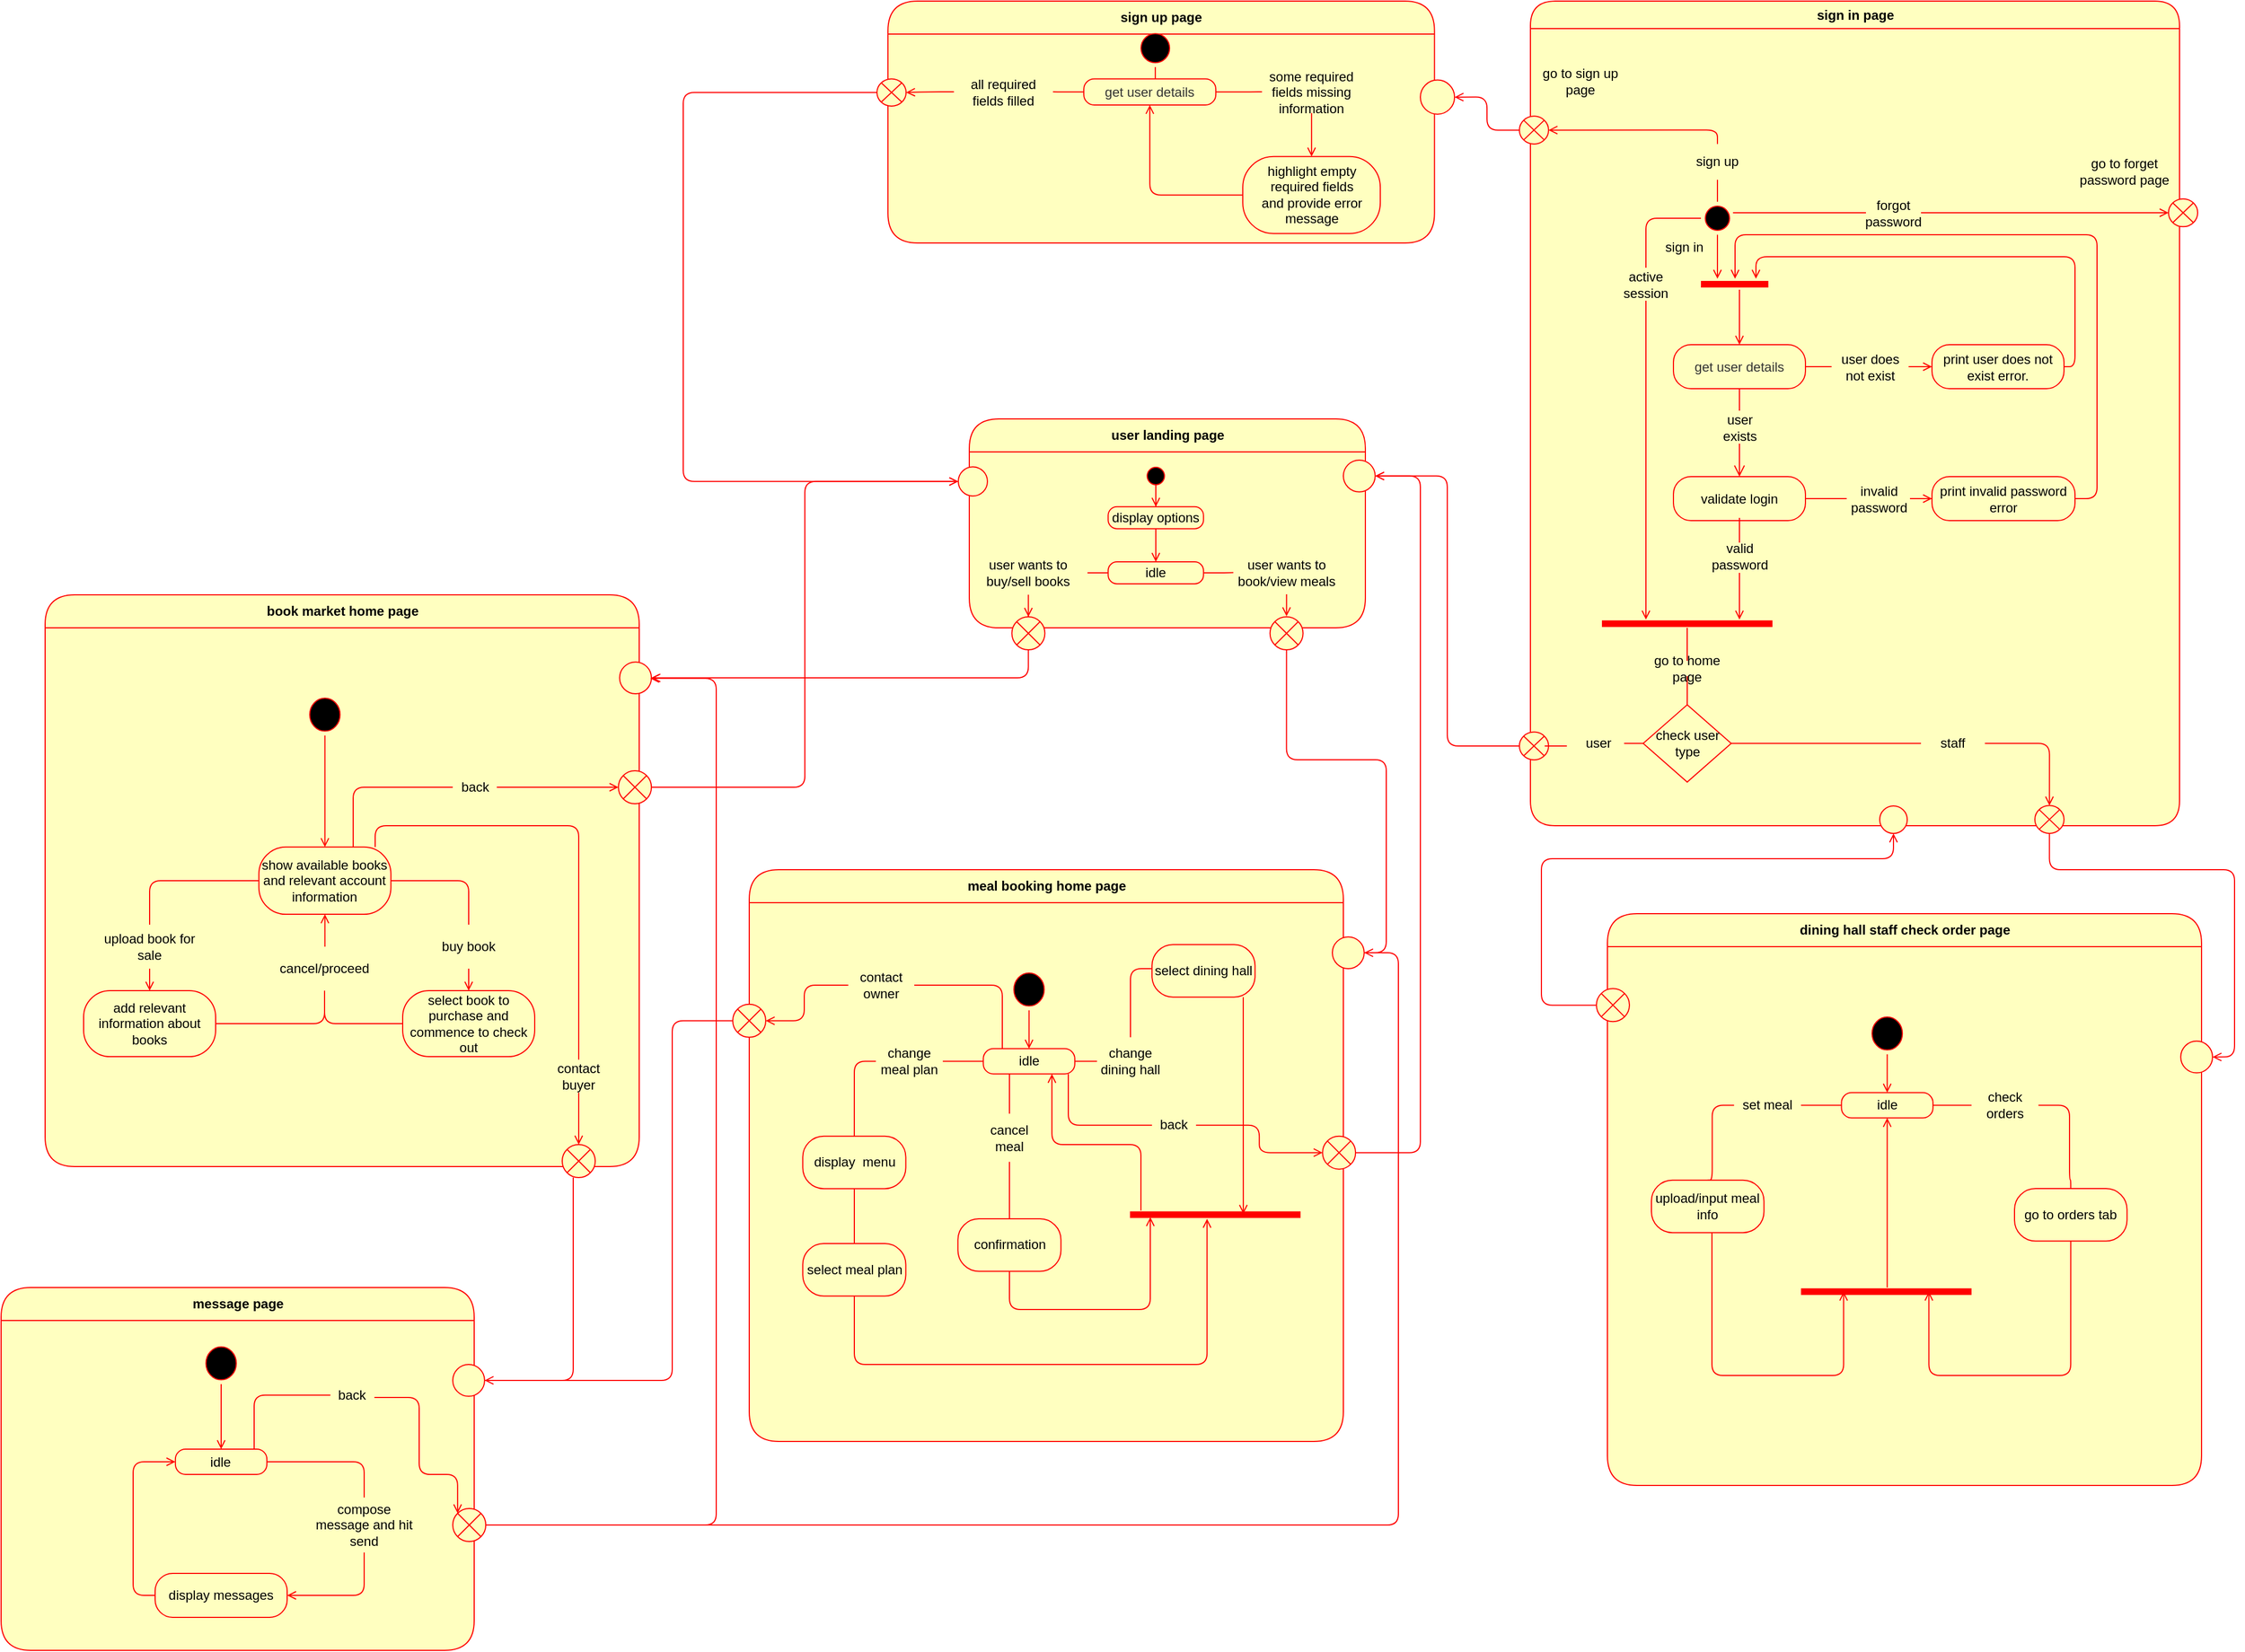 <mxfile version="13.7.4" type="device"><diagram name="Page-1" id="e7e014a7-5840-1c2e-5031-d8a46d1fe8dd"><mxGraphModel dx="2390" dy="654" grid="1" gridSize="10" guides="1" tooltips="1" connect="1" arrows="1" fold="1" page="1" pageScale="1" pageWidth="1169" pageHeight="826" background="#ffffff" math="0" shadow="0"><root><mxCell id="0"/><mxCell id="1" parent="0"/><mxCell id="c84REXL6Kti-XfnDkjd7-9" value="" style="group" parent="1" vertex="1" connectable="0"><mxGeometry x="230" y="840" width="551.09" height="581" as="geometry"/></mxCell><mxCell id="J8pDNo0ezFdoXemJRQIE-2" value="meal booking home page" style="swimlane;html=1;fontStyle=1;align=center;verticalAlign=middle;childLayout=stackLayout;horizontal=1;startSize=30;horizontalStack=0;resizeParent=0;resizeLast=1;container=1;fontColor=#000000;collapsible=0;rounded=1;arcSize=30;strokeColor=#ff0000;fillColor=#ffffc0;swimlaneFillColor=#ffffc0;dropTarget=0;" parent="c84REXL6Kti-XfnDkjd7-9" vertex="1"><mxGeometry width="540" height="520" as="geometry"/></mxCell><mxCell id="axWKq0WFahW45HJYcGb4-112" style="edgeStyle=orthogonalEdgeStyle;rounded=1;orthogonalLoop=1;jettySize=auto;html=1;endArrow=open;endFill=0;strokeColor=#FF0000;" parent="c84REXL6Kti-XfnDkjd7-9" source="J8pDNo0ezFdoXemJRQIE-16" target="J8pDNo0ezFdoXemJRQIE-75" edge="1"><mxGeometry relative="1" as="geometry"/></mxCell><mxCell id="J8pDNo0ezFdoXemJRQIE-16" value="" style="ellipse;html=1;shape=startState;fillColor=#000000;strokeColor=#ff0000;" parent="c84REXL6Kti-XfnDkjd7-9" vertex="1"><mxGeometry x="236.528" y="89.996" width="35.56" height="37.93" as="geometry"/></mxCell><mxCell id="axWKq0WFahW45HJYcGb4-122" style="edgeStyle=orthogonalEdgeStyle;rounded=1;orthogonalLoop=1;jettySize=auto;html=1;entryX=0.5;entryY=0;entryDx=0;entryDy=0;endArrow=none;endFill=0;strokeColor=#FF0000;" parent="c84REXL6Kti-XfnDkjd7-9" source="axWKq0WFahW45HJYcGb4-136" target="axWKq0WFahW45HJYcGb4-119" edge="1"><mxGeometry relative="1" as="geometry"><Array as="points"><mxPoint x="95.231" y="174.133"/></Array></mxGeometry></mxCell><mxCell id="3fnzjL4-5ZPV4_vIfIZv-44" style="edgeStyle=orthogonalEdgeStyle;rounded=1;orthogonalLoop=1;jettySize=auto;html=1;entryX=1;entryY=0.5;entryDx=0;entryDy=0;endArrow=none;endFill=0;strokeColor=#FF0000;" edge="1" parent="c84REXL6Kti-XfnDkjd7-9" source="J8pDNo0ezFdoXemJRQIE-75" target="3fnzjL4-5ZPV4_vIfIZv-43"><mxGeometry relative="1" as="geometry"><Array as="points"><mxPoint x="230" y="105"/></Array></mxGeometry></mxCell><mxCell id="J8pDNo0ezFdoXemJRQIE-75" value="idle" style="rounded=1;whiteSpace=wrap;html=1;arcSize=40;fontColor=#000000;fillColor=#ffffc0;strokeColor=#ff0000;" parent="c84REXL6Kti-XfnDkjd7-9" vertex="1"><mxGeometry x="212.723" y="162.765" width="83.176" height="23.01" as="geometry"/></mxCell><mxCell id="J8pDNo0ezFdoXemJRQIE-231" value="" style="shape=sumEllipse;perimeter=ellipsePerimeter;whiteSpace=wrap;html=1;backgroundOutline=1;strokeColor=#FF0000;fillColor=#ffffc0;" parent="c84REXL6Kti-XfnDkjd7-9" vertex="1"><mxGeometry x="521.09" y="242.35" width="30" height="30" as="geometry"/></mxCell><mxCell id="axWKq0WFahW45HJYcGb4-119" value="display&amp;nbsp; menu" style="rounded=1;whiteSpace=wrap;html=1;arcSize=40;fontColor=#000000;fillColor=#ffffc0;strokeColor=#ff0000;" parent="c84REXL6Kti-XfnDkjd7-9" vertex="1"><mxGeometry x="48.651" y="242.352" width="93.64" height="47.719" as="geometry"/></mxCell><mxCell id="axWKq0WFahW45HJYcGb4-147" style="edgeStyle=orthogonalEdgeStyle;rounded=1;orthogonalLoop=1;jettySize=auto;html=1;endArrow=open;endFill=0;strokeColor=#FF0000;" parent="c84REXL6Kti-XfnDkjd7-9" source="axWKq0WFahW45HJYcGb4-133" edge="1"><mxGeometry relative="1" as="geometry"><mxPoint x="449.08" y="313" as="targetPoint"/><Array as="points"><mxPoint x="449" y="220"/><mxPoint x="449" y="220"/></Array></mxGeometry></mxCell><mxCell id="axWKq0WFahW45HJYcGb4-133" value="select dining hall" style="rounded=1;whiteSpace=wrap;html=1;arcSize=40;fontColor=#000000;fillColor=#ffffc0;strokeColor=#ff0000;" parent="c84REXL6Kti-XfnDkjd7-9" vertex="1"><mxGeometry x="366.082" y="68.152" width="93.64" height="47.719" as="geometry"/></mxCell><mxCell id="axWKq0WFahW45HJYcGb4-123" style="edgeStyle=orthogonalEdgeStyle;rounded=1;orthogonalLoop=1;jettySize=auto;html=1;endArrow=none;endFill=0;strokeColor=#FF0000;" parent="c84REXL6Kti-XfnDkjd7-9" source="axWKq0WFahW45HJYcGb4-144" edge="1"><mxGeometry relative="1" as="geometry"><mxPoint x="366.08" y="90" as="targetPoint"/><Array as="points"><mxPoint x="346" y="90"/></Array></mxGeometry></mxCell><mxCell id="axWKq0WFahW45HJYcGb4-148" style="edgeStyle=orthogonalEdgeStyle;rounded=1;orthogonalLoop=1;jettySize=auto;html=1;entryX=0.119;entryY=0.8;entryDx=0;entryDy=0;entryPerimeter=0;endArrow=open;endFill=0;strokeColor=#FF0000;" parent="c84REXL6Kti-XfnDkjd7-9" source="axWKq0WFahW45HJYcGb4-135" target="axWKq0WFahW45HJYcGb4-146" edge="1"><mxGeometry relative="1" as="geometry"><Array as="points"><mxPoint x="237" y="400"/><mxPoint x="365" y="400"/></Array></mxGeometry></mxCell><mxCell id="axWKq0WFahW45HJYcGb4-135" value="confirmation" style="rounded=1;whiteSpace=wrap;html=1;arcSize=40;fontColor=#000000;fillColor=#ffffc0;strokeColor=#ff0000;" parent="c84REXL6Kti-XfnDkjd7-9" vertex="1"><mxGeometry x="189.664" y="317.501" width="93.64" height="47.719" as="geometry"/></mxCell><mxCell id="axWKq0WFahW45HJYcGb4-136" value="change meal plan" style="text;html=1;strokeColor=none;fillColor=none;align=center;verticalAlign=middle;whiteSpace=wrap;rounded=0;" parent="c84REXL6Kti-XfnDkjd7-9" vertex="1"><mxGeometry x="115.114" y="152.382" width="60.812" height="43.785" as="geometry"/></mxCell><mxCell id="axWKq0WFahW45HJYcGb4-137" style="edgeStyle=orthogonalEdgeStyle;rounded=1;orthogonalLoop=1;jettySize=auto;html=1;endArrow=none;endFill=0;strokeColor=#FF0000;entryX=1;entryY=0.5;entryDx=0;entryDy=0;" parent="c84REXL6Kti-XfnDkjd7-9" source="J8pDNo0ezFdoXemJRQIE-75" target="axWKq0WFahW45HJYcGb4-136" edge="1"><mxGeometry relative="1" as="geometry"><mxPoint x="568.53" y="855.35" as="sourcePoint"/><mxPoint x="177.904" y="174.133" as="targetPoint"/><Array as="points"/></mxGeometry></mxCell><mxCell id="axWKq0WFahW45HJYcGb4-143" style="edgeStyle=orthogonalEdgeStyle;rounded=1;orthogonalLoop=1;jettySize=auto;html=1;entryX=0.5;entryY=0;entryDx=0;entryDy=0;endArrow=none;endFill=0;strokeColor=#FF0000;" parent="c84REXL6Kti-XfnDkjd7-9" source="axWKq0WFahW45HJYcGb4-138" target="axWKq0WFahW45HJYcGb4-135" edge="1"><mxGeometry relative="1" as="geometry"/></mxCell><mxCell id="axWKq0WFahW45HJYcGb4-138" value="cancel meal" style="text;html=1;strokeColor=none;fillColor=none;align=center;verticalAlign=middle;whiteSpace=wrap;rounded=0;" parent="c84REXL6Kti-XfnDkjd7-9" vertex="1"><mxGeometry x="206.083" y="221.902" width="60.812" height="43.785" as="geometry"/></mxCell><mxCell id="axWKq0WFahW45HJYcGb4-139" style="edgeStyle=orthogonalEdgeStyle;rounded=1;orthogonalLoop=1;jettySize=auto;html=1;endArrow=none;endFill=0;strokeColor=#FF0000;entryX=0.5;entryY=0;entryDx=0;entryDy=0;" parent="c84REXL6Kti-XfnDkjd7-9" source="J8pDNo0ezFdoXemJRQIE-75" target="axWKq0WFahW45HJYcGb4-138" edge="1"><mxGeometry relative="1" as="geometry"><mxPoint x="610.115" y="971.126" as="targetPoint"/><mxPoint x="610.104" y="866.83" as="sourcePoint"/><Array as="points"><mxPoint x="236" y="222"/></Array></mxGeometry></mxCell><mxCell id="axWKq0WFahW45HJYcGb4-144" value="change dining hall" style="text;html=1;strokeColor=none;fillColor=none;align=center;verticalAlign=middle;whiteSpace=wrap;rounded=0;" parent="c84REXL6Kti-XfnDkjd7-9" vertex="1"><mxGeometry x="316.084" y="152.372" width="60.812" height="43.785" as="geometry"/></mxCell><mxCell id="axWKq0WFahW45HJYcGb4-145" style="edgeStyle=orthogonalEdgeStyle;rounded=1;orthogonalLoop=1;jettySize=auto;html=1;endArrow=none;endFill=0;strokeColor=#FF0000;entryX=0;entryY=0.5;entryDx=0;entryDy=0;" parent="c84REXL6Kti-XfnDkjd7-9" source="J8pDNo0ezFdoXemJRQIE-75" target="axWKq0WFahW45HJYcGb4-144" edge="1"><mxGeometry relative="1" as="geometry"><mxPoint x="701.232" y="800.982" as="targetPoint"/><mxPoint x="625.899" y="744.329" as="sourcePoint"/></mxGeometry></mxCell><mxCell id="axWKq0WFahW45HJYcGb4-150" style="edgeStyle=orthogonalEdgeStyle;rounded=1;orthogonalLoop=1;jettySize=auto;html=1;entryX=0.75;entryY=1;entryDx=0;entryDy=0;endArrow=open;endFill=0;strokeColor=#FF0000;" parent="c84REXL6Kti-XfnDkjd7-9" source="axWKq0WFahW45HJYcGb4-146" target="J8pDNo0ezFdoXemJRQIE-75" edge="1"><mxGeometry relative="1" as="geometry"><Array as="points"><mxPoint x="356" y="250"/><mxPoint x="275" y="250"/></Array></mxGeometry></mxCell><mxCell id="axWKq0WFahW45HJYcGb4-146" value="" style="shape=line;html=1;strokeWidth=6;strokeColor=#ff0000;" parent="c84REXL6Kti-XfnDkjd7-9" vertex="1"><mxGeometry x="346.08" y="310" width="155" height="7.5" as="geometry"/></mxCell><mxCell id="axWKq0WFahW45HJYcGb4-149" style="edgeStyle=orthogonalEdgeStyle;rounded=1;orthogonalLoop=1;jettySize=auto;html=1;endArrow=open;endFill=0;strokeColor=#FF0000;" parent="c84REXL6Kti-XfnDkjd7-9" source="axWKq0WFahW45HJYcGb4-119" target="axWKq0WFahW45HJYcGb4-146" edge="1"><mxGeometry relative="1" as="geometry"><mxPoint x="416.08" y="500" as="targetPoint"/><Array as="points"><mxPoint x="95.08" y="450"/><mxPoint x="416.08" y="450"/></Array></mxGeometry></mxCell><mxCell id="wWHt8qmo5a6tFnGmLtDV-1" value="select meal plan" style="rounded=1;whiteSpace=wrap;html=1;arcSize=40;fontColor=#000000;fillColor=#ffffc0;strokeColor=#ff0000;" parent="c84REXL6Kti-XfnDkjd7-9" vertex="1"><mxGeometry x="48.651" y="340.002" width="93.64" height="47.719" as="geometry"/></mxCell><mxCell id="J8pDNo0ezFdoXemJRQIE-235" value="" style="ellipse;whiteSpace=wrap;html=1;aspect=fixed;fillColor=#ffffc0;strokeColor=#FF0000;" parent="c84REXL6Kti-XfnDkjd7-9" vertex="1"><mxGeometry x="530.0" y="61.09" width="28.91" height="28.91" as="geometry"/></mxCell><mxCell id="3fnzjL4-5ZPV4_vIfIZv-41" value="" style="shape=sumEllipse;perimeter=ellipsePerimeter;whiteSpace=wrap;html=1;backgroundOutline=1;strokeColor=#FF0000;fillColor=#ffffc0;" vertex="1" parent="c84REXL6Kti-XfnDkjd7-9"><mxGeometry x="-15" y="122.38" width="30" height="30" as="geometry"/></mxCell><mxCell id="3fnzjL4-5ZPV4_vIfIZv-42" style="edgeStyle=orthogonalEdgeStyle;rounded=1;orthogonalLoop=1;jettySize=auto;html=1;endArrow=open;endFill=0;strokeColor=#FF0000;entryX=1;entryY=0.5;entryDx=0;entryDy=0;exitX=0;exitY=0.5;exitDx=0;exitDy=0;" edge="1" parent="c84REXL6Kti-XfnDkjd7-9" source="3fnzjL4-5ZPV4_vIfIZv-43" target="3fnzjL4-5ZPV4_vIfIZv-41"><mxGeometry relative="1" as="geometry"><mxPoint x="40" y="98" as="targetPoint"/><Array as="points"><mxPoint x="50" y="105"/><mxPoint x="50" y="137"/></Array></mxGeometry></mxCell><mxCell id="3fnzjL4-5ZPV4_vIfIZv-43" value="contact owner" style="text;html=1;strokeColor=none;fillColor=none;align=center;verticalAlign=middle;whiteSpace=wrap;rounded=0;" vertex="1" parent="c84REXL6Kti-XfnDkjd7-9"><mxGeometry x="90" y="90" width="60" height="30" as="geometry"/></mxCell><mxCell id="3fnzjL4-5ZPV4_vIfIZv-66" style="edgeStyle=orthogonalEdgeStyle;rounded=1;orthogonalLoop=1;jettySize=auto;html=1;entryX=0;entryY=0.5;entryDx=0;entryDy=0;endArrow=open;endFill=0;strokeColor=#FF0000;" edge="1" parent="c84REXL6Kti-XfnDkjd7-9" source="3fnzjL4-5ZPV4_vIfIZv-63" target="J8pDNo0ezFdoXemJRQIE-231"><mxGeometry relative="1" as="geometry"/></mxCell><mxCell id="3fnzjL4-5ZPV4_vIfIZv-63" value="back" style="text;html=1;strokeColor=none;fillColor=none;align=center;verticalAlign=middle;whiteSpace=wrap;rounded=0;" vertex="1" parent="c84REXL6Kti-XfnDkjd7-9"><mxGeometry x="366.08" y="222.35" width="40" height="20" as="geometry"/></mxCell><mxCell id="3fnzjL4-5ZPV4_vIfIZv-64" style="edgeStyle=orthogonalEdgeStyle;rounded=1;orthogonalLoop=1;jettySize=auto;html=1;entryX=0;entryY=0.5;entryDx=0;entryDy=0;endArrow=none;endFill=0;strokeColor=#FF0000;" edge="1" parent="c84REXL6Kti-XfnDkjd7-9" source="J8pDNo0ezFdoXemJRQIE-75" target="3fnzjL4-5ZPV4_vIfIZv-63"><mxGeometry relative="1" as="geometry"><mxPoint x="484.353" y="1025.775" as="sourcePoint"/><mxPoint x="751.09" y="1097.35" as="targetPoint"/><Array as="points"><mxPoint x="290" y="232"/></Array></mxGeometry></mxCell><mxCell id="c84REXL6Kti-XfnDkjd7-10" value="" style="group" parent="1" vertex="1" connectable="0"><mxGeometry x="920" y="50" width="630" height="757" as="geometry"/></mxCell><mxCell id="J8pDNo0ezFdoXemJRQIE-218" value="sign in page" style="swimlane;html=1;fontStyle=1;align=center;verticalAlign=middle;childLayout=stackLayout;horizontal=1;startSize=25;horizontalStack=0;resizeParent=0;resizeLast=1;container=1;fontColor=#000000;collapsible=0;rounded=1;arcSize=30;strokeColor=#ff0000;fillColor=#ffffc0;swimlaneFillColor=#ffffc0;dropTarget=0;" parent="c84REXL6Kti-XfnDkjd7-10" vertex="1"><mxGeometry x="20" width="590" height="750" as="geometry"/></mxCell><mxCell id="cNfwhekLYFBPGd0EELtA-41" value="" style="ellipse;html=1;shape=startState;fillColor=#000000;strokeColor=#ff0000;" parent="c84REXL6Kti-XfnDkjd7-10" vertex="1"><mxGeometry x="175" y="182.5" width="30" height="30" as="geometry"/></mxCell><mxCell id="cNfwhekLYFBPGd0EELtA-42" value="" style="edgeStyle=orthogonalEdgeStyle;html=1;verticalAlign=bottom;endArrow=open;endSize=6;strokeColor=#ff0000;" parent="c84REXL6Kti-XfnDkjd7-10" source="cNfwhekLYFBPGd0EELtA-41" edge="1"><mxGeometry relative="1" as="geometry"><mxPoint x="190" y="252.5" as="targetPoint"/><Array as="points"><mxPoint x="190" y="232.5"/><mxPoint x="190" y="232.5"/></Array></mxGeometry></mxCell><mxCell id="cNfwhekLYFBPGd0EELtA-50" value="&lt;span style=&quot;color: rgb(51 , 51 , 51)&quot;&gt;get user details&lt;/span&gt;" style="rounded=1;whiteSpace=wrap;html=1;arcSize=40;fontColor=#000000;fillColor=#ffffc0;strokeColor=#ff0000;" parent="c84REXL6Kti-XfnDkjd7-10" vertex="1"><mxGeometry x="150" y="312.5" width="120" height="40" as="geometry"/></mxCell><mxCell id="cNfwhekLYFBPGd0EELtA-52" value="validate login" style="rounded=1;whiteSpace=wrap;html=1;arcSize=40;fontColor=#000000;fillColor=#ffffc0;strokeColor=#ff0000;" parent="c84REXL6Kti-XfnDkjd7-10" vertex="1"><mxGeometry x="150" y="432.5" width="120" height="40" as="geometry"/></mxCell><mxCell id="J8pDNo0ezFdoXemJRQIE-70" style="edgeStyle=orthogonalEdgeStyle;rounded=1;orthogonalLoop=1;jettySize=auto;html=1;startArrow=none;startFill=0;endArrow=open;endFill=0;endSize=6;strokeColor=#FF0000;" parent="c84REXL6Kti-XfnDkjd7-10" source="cNfwhekLYFBPGd0EELtA-54" edge="1"><mxGeometry relative="1" as="geometry"><mxPoint x="225" y="252.5" as="targetPoint"/><Array as="points"><mxPoint x="515" y="332.5"/><mxPoint x="515" y="232.5"/><mxPoint x="225" y="232.5"/></Array></mxGeometry></mxCell><mxCell id="cNfwhekLYFBPGd0EELtA-54" value="print user does not exist error." style="rounded=1;whiteSpace=wrap;html=1;arcSize=40;fontColor=#000000;fillColor=#ffffc0;strokeColor=#ff0000;" parent="c84REXL6Kti-XfnDkjd7-10" vertex="1"><mxGeometry x="385" y="312.5" width="120" height="40" as="geometry"/></mxCell><mxCell id="cNfwhekLYFBPGd0EELtA-59" value="print invalid password error" style="rounded=1;whiteSpace=wrap;html=1;arcSize=40;fontColor=#000000;fillColor=#ffffc0;strokeColor=#ff0000;" parent="c84REXL6Kti-XfnDkjd7-10" vertex="1"><mxGeometry x="385" y="432.5" width="130" height="40" as="geometry"/></mxCell><mxCell id="qxdA_kbtUOldHFDPIeFM-6" value="forgot password" style="text;html=1;strokeColor=none;fillColor=none;align=center;verticalAlign=middle;whiteSpace=wrap;rounded=0;fontColor=#000000;" parent="c84REXL6Kti-XfnDkjd7-10" vertex="1"><mxGeometry x="325" y="177.5" width="50" height="30" as="geometry"/></mxCell><mxCell id="J8pDNo0ezFdoXemJRQIE-190" style="edgeStyle=orthogonalEdgeStyle;rounded=0;orthogonalLoop=1;jettySize=auto;html=1;entryX=0;entryY=0.5;entryDx=0;entryDy=0;startArrow=none;startFill=0;endArrow=none;endFill=0;endSize=6;strokeColor=#FF0000;" parent="c84REXL6Kti-XfnDkjd7-10" source="cNfwhekLYFBPGd0EELtA-41" target="qxdA_kbtUOldHFDPIeFM-6" edge="1"><mxGeometry relative="1" as="geometry"><Array as="points"><mxPoint x="265" y="192.5"/><mxPoint x="265" y="192.5"/></Array></mxGeometry></mxCell><mxCell id="qxdA_kbtUOldHFDPIeFM-13" value="go to forget password page" style="text;html=1;strokeColor=none;fillColor=none;align=center;verticalAlign=middle;whiteSpace=wrap;rounded=0;" parent="c84REXL6Kti-XfnDkjd7-10" vertex="1"><mxGeometry x="505" y="137.5" width="110" height="35" as="geometry"/></mxCell><mxCell id="hpKaqUBEXIY6Ty9HshB4-2" value="go to sign up page" style="text;html=1;strokeColor=none;fillColor=none;align=center;verticalAlign=middle;whiteSpace=wrap;rounded=0;" parent="c84REXL6Kti-XfnDkjd7-10" vertex="1"><mxGeometry x="20" y="55" width="91.25" height="35" as="geometry"/></mxCell><mxCell id="hpKaqUBEXIY6Ty9HshB4-4" value="sign up" style="text;html=1;strokeColor=none;fillColor=none;align=center;verticalAlign=middle;whiteSpace=wrap;rounded=0;" parent="c84REXL6Kti-XfnDkjd7-10" vertex="1"><mxGeometry x="145" y="130" width="90" height="32.5" as="geometry"/></mxCell><mxCell id="J8pDNo0ezFdoXemJRQIE-188" style="edgeStyle=orthogonalEdgeStyle;rounded=0;orthogonalLoop=1;jettySize=auto;html=1;startArrow=none;startFill=0;endArrow=none;endFill=0;endSize=6;strokeColor=#FF0000;" parent="c84REXL6Kti-XfnDkjd7-10" source="cNfwhekLYFBPGd0EELtA-41" target="hpKaqUBEXIY6Ty9HshB4-4" edge="1"><mxGeometry relative="1" as="geometry"/></mxCell><mxCell id="J8pDNo0ezFdoXemJRQIE-46" value="" style="shape=line;html=1;strokeWidth=6;strokeColor=#ff0000;" parent="c84REXL6Kti-XfnDkjd7-10" vertex="1"><mxGeometry x="85" y="562.5" width="155" height="7.5" as="geometry"/></mxCell><mxCell id="J8pDNo0ezFdoXemJRQIE-67" style="edgeStyle=orthogonalEdgeStyle;rounded=0;orthogonalLoop=1;jettySize=auto;html=1;entryX=0.5;entryY=0;entryDx=0;entryDy=0;startArrow=none;startFill=0;endArrow=open;endFill=0;endSize=6;strokeColor=#FF0000;" parent="c84REXL6Kti-XfnDkjd7-10" source="J8pDNo0ezFdoXemJRQIE-59" target="cNfwhekLYFBPGd0EELtA-50" edge="1"><mxGeometry relative="1" as="geometry"><Array as="points"><mxPoint x="210" y="272.5"/><mxPoint x="210" y="272.5"/></Array></mxGeometry></mxCell><mxCell id="J8pDNo0ezFdoXemJRQIE-59" value="" style="shape=line;html=1;strokeWidth=6;strokeColor=#ff0000;rotation=0;" parent="c84REXL6Kti-XfnDkjd7-10" vertex="1"><mxGeometry x="175" y="252.5" width="61.25" height="10" as="geometry"/></mxCell><mxCell id="J8pDNo0ezFdoXemJRQIE-65" style="edgeStyle=orthogonalEdgeStyle;rounded=1;orthogonalLoop=1;jettySize=auto;html=1;startArrow=none;startFill=0;endArrow=open;endFill=0;endSize=6;strokeColor=#FF0000;" parent="c84REXL6Kti-XfnDkjd7-10" source="cNfwhekLYFBPGd0EELtA-59" target="J8pDNo0ezFdoXemJRQIE-59" edge="1"><mxGeometry relative="1" as="geometry"><mxPoint x="575" y="212.5" as="targetPoint"/><Array as="points"><mxPoint x="535" y="452.5"/><mxPoint x="535" y="212.5"/><mxPoint x="206" y="212.5"/></Array></mxGeometry></mxCell><mxCell id="J8pDNo0ezFdoXemJRQIE-180" style="edgeStyle=orthogonalEdgeStyle;rounded=0;orthogonalLoop=1;jettySize=auto;html=1;entryX=0;entryY=0.5;entryDx=0;entryDy=0;startArrow=none;startFill=0;endArrow=open;endFill=0;endSize=6;strokeColor=#FF0000;" parent="c84REXL6Kti-XfnDkjd7-10" source="cNfwhekLYFBPGd0EELtA-69" target="cNfwhekLYFBPGd0EELtA-59" edge="1"><mxGeometry relative="1" as="geometry"/></mxCell><mxCell id="cNfwhekLYFBPGd0EELtA-69" value="&lt;div&gt;invalid password&lt;/div&gt;" style="text;html=1;strokeColor=none;fillColor=none;align=center;verticalAlign=middle;whiteSpace=wrap;rounded=0;fontColor=#000000;" parent="c84REXL6Kti-XfnDkjd7-10" vertex="1"><mxGeometry x="307.5" y="437.5" width="57.5" height="30" as="geometry"/></mxCell><mxCell id="J8pDNo0ezFdoXemJRQIE-179" style="edgeStyle=orthogonalEdgeStyle;rounded=0;orthogonalLoop=1;jettySize=auto;html=1;entryX=0;entryY=0.5;entryDx=0;entryDy=0;startArrow=none;startFill=0;endArrow=none;endFill=0;endSize=6;strokeColor=#FF0000;" parent="c84REXL6Kti-XfnDkjd7-10" source="cNfwhekLYFBPGd0EELtA-52" target="cNfwhekLYFBPGd0EELtA-69" edge="1"><mxGeometry relative="1" as="geometry"/></mxCell><mxCell id="J8pDNo0ezFdoXemJRQIE-183" style="edgeStyle=orthogonalEdgeStyle;rounded=0;orthogonalLoop=1;jettySize=auto;html=1;entryX=0;entryY=0.5;entryDx=0;entryDy=0;startArrow=none;startFill=0;endArrow=open;endFill=0;endSize=6;strokeColor=#FF0000;" parent="c84REXL6Kti-XfnDkjd7-10" source="cNfwhekLYFBPGd0EELtA-67" target="cNfwhekLYFBPGd0EELtA-54" edge="1"><mxGeometry relative="1" as="geometry"/></mxCell><mxCell id="cNfwhekLYFBPGd0EELtA-67" value="user does not exist" style="text;html=1;strokeColor=none;fillColor=none;align=center;verticalAlign=middle;whiteSpace=wrap;rounded=0;fontColor=#000000;" parent="c84REXL6Kti-XfnDkjd7-10" vertex="1"><mxGeometry x="293.75" y="317.5" width="70" height="30" as="geometry"/></mxCell><mxCell id="J8pDNo0ezFdoXemJRQIE-182" style="edgeStyle=orthogonalEdgeStyle;rounded=0;orthogonalLoop=1;jettySize=auto;html=1;startArrow=none;startFill=0;endArrow=none;endFill=0;endSize=6;strokeColor=#FF0000;" parent="c84REXL6Kti-XfnDkjd7-10" source="cNfwhekLYFBPGd0EELtA-50" target="cNfwhekLYFBPGd0EELtA-67" edge="1"><mxGeometry relative="1" as="geometry"/></mxCell><mxCell id="cNfwhekLYFBPGd0EELtA-66" value="user exists" style="text;html=1;strokeColor=none;fillColor=none;align=center;verticalAlign=middle;whiteSpace=wrap;rounded=0;fontColor=#000000;" parent="c84REXL6Kti-XfnDkjd7-10" vertex="1"><mxGeometry x="187.5" y="372.5" width="45" height="30" as="geometry"/></mxCell><mxCell id="cNfwhekLYFBPGd0EELtA-51" value="" style="edgeStyle=orthogonalEdgeStyle;html=1;verticalAlign=bottom;endArrow=open;endSize=8;strokeColor=#ff0000;" parent="c84REXL6Kti-XfnDkjd7-10" source="cNfwhekLYFBPGd0EELtA-66" target="cNfwhekLYFBPGd0EELtA-52" edge="1"><mxGeometry relative="1" as="geometry"><mxPoint x="220" y="432.5" as="targetPoint"/></mxGeometry></mxCell><mxCell id="J8pDNo0ezFdoXemJRQIE-184" value="" style="edgeStyle=orthogonalEdgeStyle;html=1;verticalAlign=bottom;endArrow=none;endSize=8;strokeColor=#ff0000;endFill=0;" parent="c84REXL6Kti-XfnDkjd7-10" source="cNfwhekLYFBPGd0EELtA-50" target="cNfwhekLYFBPGd0EELtA-66" edge="1"><mxGeometry relative="1" as="geometry"><mxPoint x="210" y="432.5" as="targetPoint"/><mxPoint x="210" y="352.5" as="sourcePoint"/></mxGeometry></mxCell><mxCell id="J8pDNo0ezFdoXemJRQIE-225" style="edgeStyle=orthogonalEdgeStyle;rounded=1;orthogonalLoop=1;jettySize=auto;html=1;startArrow=none;startFill=0;endArrow=open;endFill=0;endSize=6;strokeColor=#FF0000;" parent="c84REXL6Kti-XfnDkjd7-10" source="cNfwhekLYFBPGd0EELtA-68" target="J8pDNo0ezFdoXemJRQIE-46" edge="1"><mxGeometry relative="1" as="geometry"><Array as="points"><mxPoint x="210" y="541"/><mxPoint x="210" y="541"/></Array></mxGeometry></mxCell><mxCell id="cNfwhekLYFBPGd0EELtA-68" value="valid password" style="text;html=1;strokeColor=none;fillColor=none;align=center;verticalAlign=middle;whiteSpace=wrap;rounded=0;fontColor=#000000;" parent="c84REXL6Kti-XfnDkjd7-10" vertex="1"><mxGeometry x="187.5" y="490" width="45" height="30" as="geometry"/></mxCell><mxCell id="J8pDNo0ezFdoXemJRQIE-185" style="edgeStyle=orthogonalEdgeStyle;rounded=0;orthogonalLoop=1;jettySize=auto;html=1;startArrow=none;startFill=0;endArrow=none;endFill=0;endSize=6;strokeColor=#FF0000;" parent="c84REXL6Kti-XfnDkjd7-10" source="cNfwhekLYFBPGd0EELtA-52" target="cNfwhekLYFBPGd0EELtA-68" edge="1"><mxGeometry relative="1" as="geometry"><mxPoint x="210" y="472.5" as="sourcePoint"/><mxPoint x="210" y="542.5" as="targetPoint"/><Array as="points"/></mxGeometry></mxCell><mxCell id="qxdA_kbtUOldHFDPIeFM-19" value="active session" style="text;html=1;strokeColor=none;fillColor=none;align=center;verticalAlign=middle;whiteSpace=wrap;rounded=0;" parent="c84REXL6Kti-XfnDkjd7-10" vertex="1"><mxGeometry x="100" y="242.5" width="50" height="30" as="geometry"/></mxCell><mxCell id="qxdA_kbtUOldHFDPIeFM-18" style="edgeStyle=orthogonalEdgeStyle;rounded=1;orthogonalLoop=1;jettySize=auto;html=1;endArrow=open;endFill=0;strokeColor=#FF0000;" parent="c84REXL6Kti-XfnDkjd7-10" source="qxdA_kbtUOldHFDPIeFM-19" target="J8pDNo0ezFdoXemJRQIE-46" edge="1"><mxGeometry relative="1" as="geometry"><mxPoint x="-660" y="350" as="targetPoint"/><Array as="points"><mxPoint x="125" y="420"/><mxPoint x="125" y="420"/></Array></mxGeometry></mxCell><mxCell id="J8pDNo0ezFdoXemJRQIE-186" style="edgeStyle=orthogonalEdgeStyle;rounded=1;orthogonalLoop=1;jettySize=auto;html=1;endArrow=none;endFill=0;strokeColor=#FF0000;" parent="c84REXL6Kti-XfnDkjd7-10" source="cNfwhekLYFBPGd0EELtA-41" target="qxdA_kbtUOldHFDPIeFM-19" edge="1"><mxGeometry relative="1" as="geometry"><mxPoint x="125.059" y="542.5" as="targetPoint"/><Array as="points"/><mxPoint x="180.0" y="197.559" as="sourcePoint"/></mxGeometry></mxCell><mxCell id="J8pDNo0ezFdoXemJRQIE-229" value="" style="ellipse;whiteSpace=wrap;html=1;aspect=fixed;fillColor=#ffffc0;strokeColor=#FF0000;" parent="c84REXL6Kti-XfnDkjd7-10" vertex="1"><mxGeometry x="337.5" y="732" width="25" height="25" as="geometry"/></mxCell><mxCell id="J8pDNo0ezFdoXemJRQIE-191" style="edgeStyle=orthogonalEdgeStyle;rounded=1;orthogonalLoop=1;jettySize=auto;html=1;startArrow=none;startFill=0;endArrow=open;endFill=0;endSize=6;strokeColor=#FF0000;entryX=0;entryY=0.5;entryDx=0;entryDy=0;" parent="c84REXL6Kti-XfnDkjd7-10" source="qxdA_kbtUOldHFDPIeFM-6" target="axWKq0WFahW45HJYcGb4-55" edge="1"><mxGeometry relative="1" as="geometry"><mxPoint x="590.0" y="191.875" as="targetPoint"/></mxGeometry></mxCell><mxCell id="J8pDNo0ezFdoXemJRQIE-189" style="edgeStyle=orthogonalEdgeStyle;rounded=1;orthogonalLoop=1;jettySize=auto;html=1;entryX=1;entryY=0.5;entryDx=0;entryDy=0;startArrow=none;startFill=0;endArrow=open;endFill=0;endSize=6;strokeColor=#FF0000;" parent="c84REXL6Kti-XfnDkjd7-10" source="hpKaqUBEXIY6Ty9HshB4-4" target="axWKq0WFahW45HJYcGb4-56" edge="1"><mxGeometry relative="1" as="geometry"><mxPoint x="32" y="113.5" as="targetPoint"/><Array as="points"><mxPoint x="190" y="117"/></Array></mxGeometry></mxCell><mxCell id="axWKq0WFahW45HJYcGb4-2" value="&lt;div&gt;sign in&lt;/div&gt;" style="text;html=1;strokeColor=none;fillColor=none;align=center;verticalAlign=middle;whiteSpace=wrap;rounded=0;" parent="c84REXL6Kti-XfnDkjd7-10" vertex="1"><mxGeometry x="115" y="207.5" width="90" height="32.5" as="geometry"/></mxCell><mxCell id="axWKq0WFahW45HJYcGb4-55" value="" style="shape=sumEllipse;perimeter=ellipsePerimeter;whiteSpace=wrap;html=1;backgroundOutline=1;strokeColor=#FF0000;fillColor=#ffffc0;" parent="c84REXL6Kti-XfnDkjd7-10" vertex="1"><mxGeometry x="600" y="179.82" width="26.49" height="25.35" as="geometry"/></mxCell><mxCell id="axWKq0WFahW45HJYcGb4-56" value="" style="shape=sumEllipse;perimeter=ellipsePerimeter;whiteSpace=wrap;html=1;backgroundOutline=1;strokeColor=#FF0000;fillColor=#ffffc0;" parent="c84REXL6Kti-XfnDkjd7-10" vertex="1"><mxGeometry x="10" y="104.65" width="26.49" height="25.35" as="geometry"/></mxCell><mxCell id="axWKq0WFahW45HJYcGb4-102" style="edgeStyle=orthogonalEdgeStyle;rounded=1;orthogonalLoop=1;jettySize=auto;html=1;entryX=1;entryY=0.5;entryDx=0;entryDy=0;endArrow=none;endFill=0;strokeColor=#FF0000;" parent="c84REXL6Kti-XfnDkjd7-10" source="axWKq0WFahW45HJYcGb4-93" target="J8pDNo0ezFdoXemJRQIE-44" edge="1"><mxGeometry relative="1" as="geometry"><Array as="points"/></mxGeometry></mxCell><mxCell id="axWKq0WFahW45HJYcGb4-93" value="check user type" style="rhombus;whiteSpace=wrap;html=1;fillColor=#ffffc0;strokeColor=#ff0000;" parent="c84REXL6Kti-XfnDkjd7-10" vertex="1"><mxGeometry x="122.51" y="640.0" width="80" height="70.3" as="geometry"/></mxCell><mxCell id="axWKq0WFahW45HJYcGb4-50" value="" style="shape=sumEllipse;perimeter=ellipsePerimeter;whiteSpace=wrap;html=1;backgroundOutline=1;strokeColor=#FF0000;fillColor=#ffffc0;" parent="c84REXL6Kti-XfnDkjd7-10" vertex="1"><mxGeometry x="10" y="664.78" width="26.49" height="25.35" as="geometry"/></mxCell><mxCell id="C3k-sdo6Pq_2xeS0ouHw-54" style="edgeStyle=orthogonalEdgeStyle;rounded=0;orthogonalLoop=1;jettySize=auto;html=1;entryX=1;entryY=0.5;entryDx=0;entryDy=0;endArrow=none;endFill=0;endSize=6;strokeColor=#FF0000;" parent="c84REXL6Kti-XfnDkjd7-10" source="J8pDNo0ezFdoXemJRQIE-44" target="axWKq0WFahW45HJYcGb4-50" edge="1"><mxGeometry relative="1" as="geometry"><Array as="points"><mxPoint x="33" y="677"/></Array></mxGeometry></mxCell><mxCell id="J8pDNo0ezFdoXemJRQIE-44" value="user" style="text;html=1;strokeColor=none;fillColor=none;align=center;verticalAlign=middle;whiteSpace=wrap;rounded=0;" parent="c84REXL6Kti-XfnDkjd7-10" vertex="1"><mxGeometry x="53.14" y="655.9" width="58.11" height="38.51" as="geometry"/></mxCell><mxCell id="axWKq0WFahW45HJYcGb4-114" value="staff" style="text;html=1;strokeColor=none;fillColor=none;align=center;verticalAlign=middle;whiteSpace=wrap;rounded=0;" parent="c84REXL6Kti-XfnDkjd7-10" vertex="1"><mxGeometry x="375" y="655.9" width="58.11" height="38.51" as="geometry"/></mxCell><mxCell id="axWKq0WFahW45HJYcGb4-115" style="edgeStyle=orthogonalEdgeStyle;rounded=1;orthogonalLoop=1;jettySize=auto;html=1;endArrow=none;endFill=0;strokeColor=#FF0000;" parent="c84REXL6Kti-XfnDkjd7-10" source="axWKq0WFahW45HJYcGb4-93" target="axWKq0WFahW45HJYcGb4-114" edge="1"><mxGeometry relative="1" as="geometry"><mxPoint x="460" y="662.33" as="targetPoint"/><mxPoint x="204.95" y="662.286" as="sourcePoint"/></mxGeometry></mxCell><mxCell id="axWKq0WFahW45HJYcGb4-116" value="" style="shape=sumEllipse;perimeter=ellipsePerimeter;whiteSpace=wrap;html=1;backgroundOutline=1;strokeColor=#FF0000;fillColor=#ffffc0;" parent="c84REXL6Kti-XfnDkjd7-10" vertex="1"><mxGeometry x="478.51" y="731.65" width="26.49" height="25.35" as="geometry"/></mxCell><mxCell id="axWKq0WFahW45HJYcGb4-113" style="edgeStyle=orthogonalEdgeStyle;rounded=1;orthogonalLoop=1;jettySize=auto;html=1;endArrow=open;endFill=0;strokeColor=#FF0000;entryX=0.5;entryY=0;entryDx=0;entryDy=0;" parent="c84REXL6Kti-XfnDkjd7-10" source="axWKq0WFahW45HJYcGb4-114" target="axWKq0WFahW45HJYcGb4-116" edge="1"><mxGeometry relative="1" as="geometry"><mxPoint x="460" y="662.33" as="targetPoint"/></mxGeometry></mxCell><mxCell id="C3k-sdo6Pq_2xeS0ouHw-52" style="edgeStyle=orthogonalEdgeStyle;rounded=0;orthogonalLoop=1;jettySize=auto;html=1;entryX=0.5;entryY=0;entryDx=0;entryDy=0;endArrow=none;endFill=0;endSize=6;strokeColor=#FF0000;" parent="c84REXL6Kti-XfnDkjd7-10" source="axWKq0WFahW45HJYcGb4-1" target="axWKq0WFahW45HJYcGb4-93" edge="1"><mxGeometry relative="1" as="geometry"/></mxCell><mxCell id="axWKq0WFahW45HJYcGb4-1" value="go to home page" style="text;html=1;strokeColor=none;fillColor=none;align=center;verticalAlign=middle;whiteSpace=wrap;rounded=0;" parent="c84REXL6Kti-XfnDkjd7-10" vertex="1"><mxGeometry x="116.88" y="600" width="91.25" height="14.0" as="geometry"/></mxCell><mxCell id="C3k-sdo6Pq_2xeS0ouHw-48" style="edgeStyle=orthogonalEdgeStyle;rounded=1;orthogonalLoop=1;jettySize=auto;html=1;entryX=0.5;entryY=0;entryDx=0;entryDy=0;startArrow=none;startFill=0;endArrow=none;endFill=0;endSize=6;strokeColor=#FF0000;" parent="c84REXL6Kti-XfnDkjd7-10" source="J8pDNo0ezFdoXemJRQIE-46" target="axWKq0WFahW45HJYcGb4-1" edge="1"><mxGeometry relative="1" as="geometry"><mxPoint x="1085" y="677.18" as="targetPoint"/><Array as="points"/><mxPoint x="1085" y="620" as="sourcePoint"/></mxGeometry></mxCell><mxCell id="axWKq0WFahW45HJYcGb4-20" value="" style="group" parent="1" vertex="1" connectable="0"><mxGeometry x="356.07" y="50" width="517.85" height="400" as="geometry"/></mxCell><mxCell id="axWKq0WFahW45HJYcGb4-21" value="sign up page" style="swimlane;html=1;fontStyle=1;align=center;verticalAlign=middle;childLayout=stackLayout;horizontal=1;startSize=30;horizontalStack=0;resizeParent=0;resizeLast=1;container=1;fontColor=#000000;collapsible=0;rounded=1;arcSize=30;strokeColor=#ff0000;fillColor=#ffffc0;swimlaneFillColor=#ffffc0;dropTarget=0;" parent="axWKq0WFahW45HJYcGb4-20" vertex="1"><mxGeometry width="496.75" height="220" as="geometry"/></mxCell><mxCell id="axWKq0WFahW45HJYcGb4-22" value="" style="ellipse;html=1;shape=startState;fillColor=#000000;strokeColor=#ff0000;" parent="axWKq0WFahW45HJYcGb4-20" vertex="1"><mxGeometry x="226.02" y="25.61" width="33.98" height="34.39" as="geometry"/></mxCell><mxCell id="axWKq0WFahW45HJYcGb4-24" style="edgeStyle=orthogonalEdgeStyle;rounded=0;orthogonalLoop=1;jettySize=auto;html=1;entryX=0.5;entryY=0;entryDx=0;entryDy=0;startArrow=none;startFill=0;endArrow=open;endFill=0;endSize=6;strokeColor=#FF0000;" parent="axWKq0WFahW45HJYcGb4-20" source="axWKq0WFahW45HJYcGb4-22" target="axWKq0WFahW45HJYcGb4-57" edge="1"><mxGeometry relative="1" as="geometry"><mxPoint x="235.96" y="38.386" as="targetPoint"/></mxGeometry></mxCell><mxCell id="axWKq0WFahW45HJYcGb4-47" value="" style="ellipse;whiteSpace=wrap;html=1;aspect=fixed;fillColor=#ffffc0;strokeColor=#FF0000;" parent="axWKq0WFahW45HJYcGb4-20" vertex="1"><mxGeometry x="483.93" y="71.79" width="31.07" height="31.07" as="geometry"/></mxCell><mxCell id="axWKq0WFahW45HJYcGb4-62" style="edgeStyle=orthogonalEdgeStyle;rounded=1;orthogonalLoop=1;jettySize=auto;html=1;endArrow=none;endFill=0;strokeColor=#FF0000;" parent="axWKq0WFahW45HJYcGb4-20" source="axWKq0WFahW45HJYcGb4-57" target="axWKq0WFahW45HJYcGb4-61" edge="1"><mxGeometry relative="1" as="geometry"/></mxCell><mxCell id="axWKq0WFahW45HJYcGb4-57" value="&lt;span style=&quot;color: rgb(51 , 51 , 51)&quot;&gt;get user details&lt;/span&gt;" style="rounded=1;whiteSpace=wrap;html=1;arcSize=40;fontColor=#000000;fillColor=#ffffc0;strokeColor=#ff0000;" parent="axWKq0WFahW45HJYcGb4-20" vertex="1"><mxGeometry x="178.01" y="70.699" width="120" height="23.75" as="geometry"/></mxCell><mxCell id="axWKq0WFahW45HJYcGb4-59" value="all required fields filled" style="text;html=1;strokeColor=none;fillColor=none;align=center;verticalAlign=middle;whiteSpace=wrap;rounded=0;" parent="axWKq0WFahW45HJYcGb4-20" vertex="1"><mxGeometry x="60.0" y="67.73" width="90" height="29.688" as="geometry"/></mxCell><mxCell id="axWKq0WFahW45HJYcGb4-60" style="edgeStyle=orthogonalEdgeStyle;rounded=1;orthogonalLoop=1;jettySize=auto;html=1;endArrow=none;endFill=0;strokeColor=#FF0000;" parent="axWKq0WFahW45HJYcGb4-20" source="axWKq0WFahW45HJYcGb4-57" target="axWKq0WFahW45HJYcGb4-59" edge="1"><mxGeometry relative="1" as="geometry"><mxPoint x="100" y="77.187" as="targetPoint"/><mxPoint x="175.96" y="53.438" as="sourcePoint"/></mxGeometry></mxCell><mxCell id="axWKq0WFahW45HJYcGb4-58" style="edgeStyle=orthogonalEdgeStyle;rounded=1;orthogonalLoop=1;jettySize=auto;html=1;endArrow=open;endFill=0;strokeColor=#FF0000;entryX=1;entryY=0.5;entryDx=0;entryDy=0;" parent="axWKq0WFahW45HJYcGb4-20" source="axWKq0WFahW45HJYcGb4-59" target="axWKq0WFahW45HJYcGb4-45" edge="1"><mxGeometry relative="1" as="geometry"><mxPoint x="40" y="71.25" as="targetPoint"/><Array as="points"/></mxGeometry></mxCell><mxCell id="axWKq0WFahW45HJYcGb4-61" value="some required fields missing information" style="text;html=1;strokeColor=none;fillColor=none;align=center;verticalAlign=middle;whiteSpace=wrap;rounded=0;" parent="axWKq0WFahW45HJYcGb4-20" vertex="1"><mxGeometry x="340" y="63.31" width="90" height="38.53" as="geometry"/></mxCell><mxCell id="axWKq0WFahW45HJYcGb4-77" style="edgeStyle=orthogonalEdgeStyle;rounded=1;orthogonalLoop=1;jettySize=auto;html=1;entryX=0.5;entryY=1;entryDx=0;entryDy=0;endArrow=open;endFill=0;strokeColor=#FF0000;" parent="axWKq0WFahW45HJYcGb4-20" source="axWKq0WFahW45HJYcGb4-76" target="axWKq0WFahW45HJYcGb4-57" edge="1"><mxGeometry relative="1" as="geometry"/></mxCell><mxCell id="axWKq0WFahW45HJYcGb4-76" value="&lt;div&gt;highlight empty required fields&lt;/div&gt;&lt;div&gt;and provide error message&lt;br&gt;&lt;/div&gt;" style="rounded=1;whiteSpace=wrap;html=1;arcSize=40;fontColor=#000000;fillColor=#ffffc0;strokeColor=#ff0000;" parent="axWKq0WFahW45HJYcGb4-20" vertex="1"><mxGeometry x="322.5" y="141.395" width="125" height="70.008" as="geometry"/></mxCell><mxCell id="axWKq0WFahW45HJYcGb4-63" style="edgeStyle=orthogonalEdgeStyle;rounded=1;orthogonalLoop=1;jettySize=auto;html=1;endArrow=open;endFill=0;strokeColor=#FF0000;" parent="axWKq0WFahW45HJYcGb4-20" source="axWKq0WFahW45HJYcGb4-61" target="axWKq0WFahW45HJYcGb4-76" edge="1"><mxGeometry relative="1" as="geometry"><mxPoint x="375" y="112.812" as="targetPoint"/></mxGeometry></mxCell><mxCell id="axWKq0WFahW45HJYcGb4-45" value="" style="shape=sumEllipse;perimeter=ellipsePerimeter;whiteSpace=wrap;html=1;backgroundOutline=1;strokeColor=#FF0000;fillColor=#ffffc0;" parent="axWKq0WFahW45HJYcGb4-20" vertex="1"><mxGeometry x="-10" y="70.698" width="26.49" height="24.788" as="geometry"/></mxCell><mxCell id="axWKq0WFahW45HJYcGb4-78" style="edgeStyle=orthogonalEdgeStyle;rounded=1;orthogonalLoop=1;jettySize=auto;html=1;entryX=1;entryY=0.5;entryDx=0;entryDy=0;endArrow=open;endFill=0;strokeColor=#FF0000;" parent="1" source="axWKq0WFahW45HJYcGb4-56" target="axWKq0WFahW45HJYcGb4-47" edge="1"><mxGeometry relative="1" as="geometry"/></mxCell><mxCell id="axWKq0WFahW45HJYcGb4-88" style="edgeStyle=orthogonalEdgeStyle;rounded=1;orthogonalLoop=1;jettySize=auto;html=1;entryX=0;entryY=0.5;entryDx=0;entryDy=0;endArrow=open;endFill=0;strokeColor=#FF0000;" parent="1" source="axWKq0WFahW45HJYcGb4-45" target="axWKq0WFahW45HJYcGb4-85" edge="1"><mxGeometry relative="1" as="geometry"><Array as="points"><mxPoint x="170" y="133"/><mxPoint x="170" y="487"/></Array></mxGeometry></mxCell><mxCell id="axWKq0WFahW45HJYcGb4-98" style="edgeStyle=orthogonalEdgeStyle;rounded=1;orthogonalLoop=1;jettySize=auto;html=1;entryX=1;entryY=0.5;entryDx=0;entryDy=0;endArrow=open;endFill=0;strokeColor=#FF0000;" parent="1" source="axWKq0WFahW45HJYcGb4-50" target="C3k-sdo6Pq_2xeS0ouHw-130" edge="1"><mxGeometry relative="1" as="geometry"/></mxCell><mxCell id="axWKq0WFahW45HJYcGb4-151" value="" style="group" parent="1" vertex="1" connectable="0"><mxGeometry x="1010" y="880" width="540" height="581" as="geometry"/></mxCell><mxCell id="axWKq0WFahW45HJYcGb4-152" value="dining hall staff check order page" style="swimlane;html=1;fontStyle=1;align=center;verticalAlign=middle;childLayout=stackLayout;horizontal=1;startSize=30;horizontalStack=0;resizeParent=0;resizeLast=1;container=1;fontColor=#000000;collapsible=0;rounded=1;arcSize=30;strokeColor=#ff0000;fillColor=#ffffc0;swimlaneFillColor=#ffffc0;dropTarget=0;" parent="axWKq0WFahW45HJYcGb4-151" vertex="1"><mxGeometry width="540" height="520" as="geometry"/></mxCell><mxCell id="axWKq0WFahW45HJYcGb4-153" style="edgeStyle=orthogonalEdgeStyle;rounded=1;orthogonalLoop=1;jettySize=auto;html=1;endArrow=open;endFill=0;strokeColor=#FF0000;" parent="axWKq0WFahW45HJYcGb4-151" source="axWKq0WFahW45HJYcGb4-154" target="axWKq0WFahW45HJYcGb4-156" edge="1"><mxGeometry relative="1" as="geometry"/></mxCell><mxCell id="axWKq0WFahW45HJYcGb4-154" value="" style="ellipse;html=1;shape=startState;fillColor=#000000;strokeColor=#ff0000;" parent="axWKq0WFahW45HJYcGb4-151" vertex="1"><mxGeometry x="236.528" y="89.996" width="35.56" height="37.93" as="geometry"/></mxCell><mxCell id="axWKq0WFahW45HJYcGb4-155" style="edgeStyle=orthogonalEdgeStyle;rounded=1;orthogonalLoop=1;jettySize=auto;html=1;entryX=0.5;entryY=0;entryDx=0;entryDy=0;endArrow=none;endFill=0;strokeColor=#FF0000;" parent="axWKq0WFahW45HJYcGb4-151" source="axWKq0WFahW45HJYcGb4-165" target="axWKq0WFahW45HJYcGb4-159" edge="1"><mxGeometry relative="1" as="geometry"><Array as="points"><mxPoint x="95.231" y="174.133"/></Array></mxGeometry></mxCell><mxCell id="axWKq0WFahW45HJYcGb4-156" value="idle" style="rounded=1;whiteSpace=wrap;html=1;arcSize=40;fontColor=#000000;fillColor=#ffffc0;strokeColor=#ff0000;" parent="axWKq0WFahW45HJYcGb4-151" vertex="1"><mxGeometry x="212.723" y="162.765" width="83.176" height="23.01" as="geometry"/></mxCell><mxCell id="axWKq0WFahW45HJYcGb4-157" value="" style="shape=sumEllipse;perimeter=ellipsePerimeter;whiteSpace=wrap;html=1;backgroundOutline=1;strokeColor=#FF0000;fillColor=#ffffc0;" parent="axWKq0WFahW45HJYcGb4-151" vertex="1"><mxGeometry x="-10" y="68.15" width="30" height="30" as="geometry"/></mxCell><mxCell id="axWKq0WFahW45HJYcGb4-158" value="" style="ellipse;whiteSpace=wrap;html=1;aspect=fixed;fillColor=#ffffc0;strokeColor=#FF0000;" parent="axWKq0WFahW45HJYcGb4-151" vertex="1"><mxGeometry x="521.09" y="115.87" width="28.91" height="28.91" as="geometry"/></mxCell><mxCell id="axWKq0WFahW45HJYcGb4-159" value="upload/input meal info" style="rounded=1;whiteSpace=wrap;html=1;arcSize=40;fontColor=#000000;fillColor=#ffffc0;strokeColor=#ff0000;" parent="axWKq0WFahW45HJYcGb4-151" vertex="1"><mxGeometry x="40" y="242.35" width="102.29" height="47.72" as="geometry"/></mxCell><mxCell id="axWKq0WFahW45HJYcGb4-160" style="edgeStyle=orthogonalEdgeStyle;rounded=1;orthogonalLoop=1;jettySize=auto;html=1;endArrow=open;endFill=0;strokeColor=#FF0000;exitX=0.5;exitY=1;exitDx=0;exitDy=0;entryX=0.75;entryY=0.5;entryDx=0;entryDy=0;entryPerimeter=0;" parent="axWKq0WFahW45HJYcGb4-151" source="axWKq0WFahW45HJYcGb4-179" target="axWKq0WFahW45HJYcGb4-173" edge="1"><mxGeometry relative="1" as="geometry"><mxPoint x="292" y="360" as="targetPoint"/><Array as="points"><mxPoint x="421" y="420"/><mxPoint x="292" y="420"/></Array><mxPoint x="390" y="280" as="sourcePoint"/></mxGeometry></mxCell><mxCell id="axWKq0WFahW45HJYcGb4-162" style="edgeStyle=orthogonalEdgeStyle;rounded=1;orthogonalLoop=1;jettySize=auto;html=1;endArrow=none;endFill=0;strokeColor=#FF0000;entryX=0.5;entryY=0;entryDx=0;entryDy=0;" parent="axWKq0WFahW45HJYcGb4-151" source="axWKq0WFahW45HJYcGb4-170" target="axWKq0WFahW45HJYcGb4-179" edge="1"><mxGeometry relative="1" as="geometry"><mxPoint x="420" y="220" as="targetPoint"/><Array as="points"><mxPoint x="420" y="174"/><mxPoint x="420" y="242"/></Array></mxGeometry></mxCell><mxCell id="axWKq0WFahW45HJYcGb4-165" value="set meal" style="text;html=1;strokeColor=none;fillColor=none;align=center;verticalAlign=middle;whiteSpace=wrap;rounded=0;" parent="axWKq0WFahW45HJYcGb4-151" vertex="1"><mxGeometry x="115.114" y="152.382" width="60.812" height="43.785" as="geometry"/></mxCell><mxCell id="axWKq0WFahW45HJYcGb4-166" style="edgeStyle=orthogonalEdgeStyle;rounded=1;orthogonalLoop=1;jettySize=auto;html=1;endArrow=none;endFill=0;strokeColor=#FF0000;entryX=1;entryY=0.5;entryDx=0;entryDy=0;" parent="axWKq0WFahW45HJYcGb4-151" source="axWKq0WFahW45HJYcGb4-156" target="axWKq0WFahW45HJYcGb4-165" edge="1"><mxGeometry relative="1" as="geometry"><mxPoint x="568.53" y="855.35" as="sourcePoint"/><mxPoint x="177.904" y="174.133" as="targetPoint"/><Array as="points"/></mxGeometry></mxCell><mxCell id="axWKq0WFahW45HJYcGb4-170" value="check orders" style="text;html=1;strokeColor=none;fillColor=none;align=center;verticalAlign=middle;whiteSpace=wrap;rounded=0;" parent="axWKq0WFahW45HJYcGb4-151" vertex="1"><mxGeometry x="330.934" y="152.382" width="60.812" height="43.785" as="geometry"/></mxCell><mxCell id="axWKq0WFahW45HJYcGb4-171" style="edgeStyle=orthogonalEdgeStyle;rounded=1;orthogonalLoop=1;jettySize=auto;html=1;endArrow=none;endFill=0;strokeColor=#FF0000;entryX=0;entryY=0.5;entryDx=0;entryDy=0;" parent="axWKq0WFahW45HJYcGb4-151" source="axWKq0WFahW45HJYcGb4-156" target="axWKq0WFahW45HJYcGb4-170" edge="1"><mxGeometry relative="1" as="geometry"><mxPoint x="701.232" y="800.982" as="targetPoint"/><mxPoint x="625.899" y="744.329" as="sourcePoint"/></mxGeometry></mxCell><mxCell id="axWKq0WFahW45HJYcGb4-172" style="edgeStyle=orthogonalEdgeStyle;rounded=1;orthogonalLoop=1;jettySize=auto;html=1;endArrow=open;endFill=0;strokeColor=#FF0000;entryX=0.5;entryY=1;entryDx=0;entryDy=0;" parent="axWKq0WFahW45HJYcGb4-151" source="axWKq0WFahW45HJYcGb4-173" target="axWKq0WFahW45HJYcGb4-156" edge="1"><mxGeometry relative="1" as="geometry"><Array as="points"><mxPoint x="253" y="186"/></Array><mxPoint x="253" y="250" as="targetPoint"/></mxGeometry></mxCell><mxCell id="axWKq0WFahW45HJYcGb4-173" value="" style="shape=line;html=1;strokeWidth=6;strokeColor=#ff0000;" parent="axWKq0WFahW45HJYcGb4-151" vertex="1"><mxGeometry x="175.93" y="340" width="155" height="7.5" as="geometry"/></mxCell><mxCell id="axWKq0WFahW45HJYcGb4-174" style="edgeStyle=orthogonalEdgeStyle;rounded=1;orthogonalLoop=1;jettySize=auto;html=1;endArrow=open;endFill=0;strokeColor=#FF0000;entryX=0.25;entryY=0.5;entryDx=0;entryDy=0;entryPerimeter=0;" parent="axWKq0WFahW45HJYcGb4-151" source="axWKq0WFahW45HJYcGb4-159" target="axWKq0WFahW45HJYcGb4-173" edge="1"><mxGeometry relative="1" as="geometry"><mxPoint x="416.08" y="500" as="targetPoint"/><Array as="points"><mxPoint x="95" y="420"/><mxPoint x="215" y="420"/></Array></mxGeometry></mxCell><mxCell id="axWKq0WFahW45HJYcGb4-179" value="go to orders tab" style="rounded=1;whiteSpace=wrap;html=1;arcSize=40;fontColor=#000000;fillColor=#ffffc0;strokeColor=#ff0000;" parent="axWKq0WFahW45HJYcGb4-151" vertex="1"><mxGeometry x="370" y="250.0" width="102.29" height="47.72" as="geometry"/></mxCell><mxCell id="axWKq0WFahW45HJYcGb4-175" style="edgeStyle=orthogonalEdgeStyle;rounded=1;orthogonalLoop=1;jettySize=auto;html=1;entryX=1;entryY=0.5;entryDx=0;entryDy=0;endArrow=open;endFill=0;strokeColor=#FF0000;" parent="1" source="axWKq0WFahW45HJYcGb4-116" target="axWKq0WFahW45HJYcGb4-158" edge="1"><mxGeometry relative="1" as="geometry"><Array as="points"><mxPoint x="1412" y="840"/><mxPoint x="1580" y="840"/><mxPoint x="1580" y="1010"/></Array></mxGeometry></mxCell><mxCell id="axWKq0WFahW45HJYcGb4-178" style="edgeStyle=orthogonalEdgeStyle;rounded=1;orthogonalLoop=1;jettySize=auto;html=1;entryX=0.5;entryY=1;entryDx=0;entryDy=0;endArrow=open;endFill=0;strokeColor=#FF0000;" parent="1" source="axWKq0WFahW45HJYcGb4-157" target="J8pDNo0ezFdoXemJRQIE-229" edge="1"><mxGeometry relative="1" as="geometry"><Array as="points"><mxPoint x="950" y="963"/><mxPoint x="950" y="830"/><mxPoint x="1270" y="830"/></Array></mxGeometry></mxCell><mxCell id="C3k-sdo6Pq_2xeS0ouHw-116" value="" style="group" parent="1" vertex="1" connectable="0"><mxGeometry x="430" y="430" width="378.91" height="300" as="geometry"/></mxCell><mxCell id="C3k-sdo6Pq_2xeS0ouHw-117" value="user landing page" style="swimlane;html=1;fontStyle=1;align=center;verticalAlign=middle;childLayout=stackLayout;horizontal=1;startSize=30;horizontalStack=0;resizeParent=0;resizeLast=1;container=1;fontColor=#000000;collapsible=0;rounded=1;arcSize=30;strokeColor=#ff0000;fillColor=#ffffc0;swimlaneFillColor=#ffffc0;dropTarget=0;" parent="C3k-sdo6Pq_2xeS0ouHw-116" vertex="1"><mxGeometry width="360" height="190" as="geometry"/></mxCell><mxCell id="C3k-sdo6Pq_2xeS0ouHw-118" style="edgeStyle=orthogonalEdgeStyle;rounded=0;orthogonalLoop=1;jettySize=auto;html=1;endArrow=open;endFill=0;endSize=6;strokeColor=#FF0000;" parent="C3k-sdo6Pq_2xeS0ouHw-116" source="C3k-sdo6Pq_2xeS0ouHw-119" target="C3k-sdo6Pq_2xeS0ouHw-121" edge="1"><mxGeometry relative="1" as="geometry"/></mxCell><mxCell id="C3k-sdo6Pq_2xeS0ouHw-119" value="" style="ellipse;html=1;shape=startState;fillColor=#000000;strokeColor=#ff0000;" parent="C3k-sdo6Pq_2xeS0ouHw-116" vertex="1"><mxGeometry x="157.69" y="40" width="23.71" height="23.85" as="geometry"/></mxCell><mxCell id="C3k-sdo6Pq_2xeS0ouHw-133" style="edgeStyle=orthogonalEdgeStyle;rounded=1;orthogonalLoop=1;jettySize=auto;html=1;exitX=0.5;exitY=1;exitDx=0;exitDy=0;entryX=0.5;entryY=0;entryDx=0;entryDy=0;endArrow=open;endFill=0;endSize=6;strokeColor=#FF0000;" parent="C3k-sdo6Pq_2xeS0ouHw-116" source="C3k-sdo6Pq_2xeS0ouHw-121" target="C3k-sdo6Pq_2xeS0ouHw-132" edge="1"><mxGeometry relative="1" as="geometry"/></mxCell><mxCell id="C3k-sdo6Pq_2xeS0ouHw-121" value="display options" style="rounded=1;whiteSpace=wrap;html=1;arcSize=40;fontColor=#000000;fillColor=#ffffc0;strokeColor=#ff0000;" parent="C3k-sdo6Pq_2xeS0ouHw-116" vertex="1"><mxGeometry x="126.207" y="79.862" width="86.667" height="19.966" as="geometry"/></mxCell><mxCell id="C3k-sdo6Pq_2xeS0ouHw-127" style="edgeStyle=orthogonalEdgeStyle;rounded=0;orthogonalLoop=1;jettySize=auto;html=1;entryX=0.5;entryY=0;entryDx=0;entryDy=0;endArrow=open;endFill=0;endSize=6;strokeColor=#FF0000;" parent="C3k-sdo6Pq_2xeS0ouHw-116" source="C3k-sdo6Pq_2xeS0ouHw-122" target="C3k-sdo6Pq_2xeS0ouHw-111" edge="1"><mxGeometry relative="1" as="geometry"/></mxCell><mxCell id="C3k-sdo6Pq_2xeS0ouHw-122" value="user wants to buy/sell books" style="text;html=1;strokeColor=none;fillColor=none;align=center;verticalAlign=middle;whiteSpace=wrap;rounded=0;" parent="C3k-sdo6Pq_2xeS0ouHw-116" vertex="1"><mxGeometry y="120.11" width="107.41" height="39.76" as="geometry"/></mxCell><mxCell id="C3k-sdo6Pq_2xeS0ouHw-128" style="edgeStyle=orthogonalEdgeStyle;rounded=0;orthogonalLoop=1;jettySize=auto;html=1;entryX=0.5;entryY=0;entryDx=0;entryDy=0;endArrow=open;endFill=0;endSize=6;strokeColor=#FF0000;" parent="C3k-sdo6Pq_2xeS0ouHw-116" source="C3k-sdo6Pq_2xeS0ouHw-124" target="C3k-sdo6Pq_2xeS0ouHw-125" edge="1"><mxGeometry relative="1" as="geometry"/></mxCell><mxCell id="C3k-sdo6Pq_2xeS0ouHw-124" value="user wants to book/view meals" style="text;html=1;strokeColor=none;fillColor=none;align=center;verticalAlign=middle;whiteSpace=wrap;rounded=0;" parent="C3k-sdo6Pq_2xeS0ouHw-116" vertex="1"><mxGeometry x="239.99" y="120.11" width="96.67" height="39.39" as="geometry"/></mxCell><mxCell id="C3k-sdo6Pq_2xeS0ouHw-125" value="" style="shape=sumEllipse;perimeter=ellipsePerimeter;whiteSpace=wrap;html=1;backgroundOutline=1;strokeColor=#FF0000;fillColor=#ffffc0;" parent="C3k-sdo6Pq_2xeS0ouHw-116" vertex="1"><mxGeometry x="273.33" y="180" width="30" height="30" as="geometry"/></mxCell><mxCell id="C3k-sdo6Pq_2xeS0ouHw-111" value="" style="shape=sumEllipse;perimeter=ellipsePerimeter;whiteSpace=wrap;html=1;backgroundOutline=1;strokeColor=#FF0000;fillColor=#ffffc0;" parent="C3k-sdo6Pq_2xeS0ouHw-116" vertex="1"><mxGeometry x="38.7" y="180" width="30" height="30" as="geometry"/></mxCell><mxCell id="C3k-sdo6Pq_2xeS0ouHw-130" value="" style="ellipse;whiteSpace=wrap;html=1;aspect=fixed;fillColor=#ffffc0;strokeColor=#FF0000;" parent="C3k-sdo6Pq_2xeS0ouHw-116" vertex="1"><mxGeometry x="340" y="37.47" width="28.91" height="28.91" as="geometry"/></mxCell><mxCell id="axWKq0WFahW45HJYcGb4-85" value="" style="ellipse;whiteSpace=wrap;html=1;aspect=fixed;fillColor=#ffffc0;strokeColor=#FF0000;" parent="C3k-sdo6Pq_2xeS0ouHw-116" vertex="1"><mxGeometry x="-10.0" y="43.66" width="26.49" height="26.49" as="geometry"/></mxCell><mxCell id="C3k-sdo6Pq_2xeS0ouHw-134" style="edgeStyle=orthogonalEdgeStyle;rounded=1;orthogonalLoop=1;jettySize=auto;html=1;endArrow=none;endFill=0;endSize=6;strokeColor=#FF0000;" parent="C3k-sdo6Pq_2xeS0ouHw-116" source="C3k-sdo6Pq_2xeS0ouHw-132" target="C3k-sdo6Pq_2xeS0ouHw-122" edge="1"><mxGeometry relative="1" as="geometry"/></mxCell><mxCell id="C3k-sdo6Pq_2xeS0ouHw-135" style="edgeStyle=orthogonalEdgeStyle;rounded=1;orthogonalLoop=1;jettySize=auto;html=1;endArrow=none;endFill=0;endSize=6;strokeColor=#FF0000;" parent="C3k-sdo6Pq_2xeS0ouHw-116" source="C3k-sdo6Pq_2xeS0ouHw-132" target="C3k-sdo6Pq_2xeS0ouHw-124" edge="1"><mxGeometry relative="1" as="geometry"/></mxCell><mxCell id="C3k-sdo6Pq_2xeS0ouHw-132" value="idle" style="rounded=1;whiteSpace=wrap;html=1;arcSize=40;fontColor=#000000;fillColor=#ffffc0;strokeColor=#ff0000;" parent="C3k-sdo6Pq_2xeS0ouHw-116" vertex="1"><mxGeometry x="126.207" y="130.002" width="86.667" height="19.966" as="geometry"/></mxCell><mxCell id="C3k-sdo6Pq_2xeS0ouHw-136" style="edgeStyle=orthogonalEdgeStyle;rounded=1;orthogonalLoop=1;jettySize=auto;html=1;entryX=1;entryY=0.5;entryDx=0;entryDy=0;endArrow=none;endFill=0;endSize=6;strokeColor=#FF0000;" parent="1" source="C3k-sdo6Pq_2xeS0ouHw-125" target="J8pDNo0ezFdoXemJRQIE-235" edge="1"><mxGeometry relative="1" as="geometry"><Array as="points"><mxPoint x="718" y="740"/><mxPoint x="809" y="740"/><mxPoint x="809" y="916"/></Array></mxGeometry></mxCell><mxCell id="C3k-sdo6Pq_2xeS0ouHw-137" value="" style="group" parent="1" vertex="1" connectable="0"><mxGeometry x="-410" y="590" width="551.09" height="581" as="geometry"/></mxCell><mxCell id="C3k-sdo6Pq_2xeS0ouHw-138" value="book market home page" style="swimlane;html=1;fontStyle=1;align=center;verticalAlign=middle;childLayout=stackLayout;horizontal=1;startSize=30;horizontalStack=0;resizeParent=0;resizeLast=1;container=1;fontColor=#000000;collapsible=0;rounded=1;arcSize=30;strokeColor=#ff0000;fillColor=#ffffc0;swimlaneFillColor=#ffffc0;dropTarget=0;" parent="C3k-sdo6Pq_2xeS0ouHw-137" vertex="1"><mxGeometry width="540" height="520" as="geometry"/></mxCell><mxCell id="C3k-sdo6Pq_2xeS0ouHw-140" value="" style="ellipse;html=1;shape=startState;fillColor=#000000;strokeColor=#ff0000;" parent="C3k-sdo6Pq_2xeS0ouHw-137" vertex="1"><mxGeometry x="236.528" y="89.996" width="35.56" height="37.93" as="geometry"/></mxCell><mxCell id="C3k-sdo6Pq_2xeS0ouHw-143" value="" style="shape=sumEllipse;perimeter=ellipsePerimeter;whiteSpace=wrap;html=1;backgroundOutline=1;strokeColor=#FF0000;fillColor=#ffffc0;" parent="C3k-sdo6Pq_2xeS0ouHw-137" vertex="1"><mxGeometry x="521.09" y="160.0" width="30" height="30" as="geometry"/></mxCell><mxCell id="C3k-sdo6Pq_2xeS0ouHw-161" value="" style="ellipse;whiteSpace=wrap;html=1;aspect=fixed;fillColor=#ffffc0;strokeColor=#FF0000;" parent="C3k-sdo6Pq_2xeS0ouHw-137" vertex="1"><mxGeometry x="522.18" y="61.09" width="28.91" height="28.91" as="geometry"/></mxCell><mxCell id="C3k-sdo6Pq_2xeS0ouHw-171" style="edgeStyle=orthogonalEdgeStyle;rounded=1;orthogonalLoop=1;jettySize=auto;html=1;entryX=0.5;entryY=0;entryDx=0;entryDy=0;endArrow=open;endFill=0;endSize=6;strokeColor=#FF0000;" parent="C3k-sdo6Pq_2xeS0ouHw-137" source="C3k-sdo6Pq_2xeS0ouHw-168" target="C3k-sdo6Pq_2xeS0ouHw-169" edge="1"><mxGeometry relative="1" as="geometry"/></mxCell><mxCell id="C3k-sdo6Pq_2xeS0ouHw-168" value="upload book for sale" style="text;html=1;strokeColor=none;fillColor=none;align=center;verticalAlign=middle;whiteSpace=wrap;rounded=0;" parent="C3k-sdo6Pq_2xeS0ouHw-137" vertex="1"><mxGeometry x="50" y="300" width="90" height="40" as="geometry"/></mxCell><mxCell id="C3k-sdo6Pq_2xeS0ouHw-178" style="edgeStyle=orthogonalEdgeStyle;rounded=1;orthogonalLoop=1;jettySize=auto;html=1;endArrow=none;endFill=0;endSize=6;strokeColor=#FF0000;" parent="C3k-sdo6Pq_2xeS0ouHw-137" source="C3k-sdo6Pq_2xeS0ouHw-169" target="C3k-sdo6Pq_2xeS0ouHw-177" edge="1"><mxGeometry relative="1" as="geometry"><Array as="points"><mxPoint x="254" y="390"/></Array></mxGeometry></mxCell><mxCell id="C3k-sdo6Pq_2xeS0ouHw-169" value="add relevant information about books" style="whiteSpace=wrap;html=1;rounded=1;strokeColor=#ff0000;fillColor=#ffffc0;arcSize=40;" parent="C3k-sdo6Pq_2xeS0ouHw-137" vertex="1"><mxGeometry x="35.001" y="360.0" width="120" height="60" as="geometry"/></mxCell><mxCell id="C3k-sdo6Pq_2xeS0ouHw-179" style="edgeStyle=orthogonalEdgeStyle;rounded=1;orthogonalLoop=1;jettySize=auto;html=1;endArrow=none;endFill=0;endSize=6;strokeColor=#FF0000;" parent="C3k-sdo6Pq_2xeS0ouHw-137" source="C3k-sdo6Pq_2xeS0ouHw-172" target="C3k-sdo6Pq_2xeS0ouHw-177" edge="1"><mxGeometry relative="1" as="geometry"><Array as="points"><mxPoint x="254" y="390"/></Array></mxGeometry></mxCell><mxCell id="C3k-sdo6Pq_2xeS0ouHw-172" value="select book to purchase and commence to check out" style="whiteSpace=wrap;html=1;rounded=1;strokeColor=#ff0000;fillColor=#ffffc0;arcSize=40;" parent="C3k-sdo6Pq_2xeS0ouHw-137" vertex="1"><mxGeometry x="325.001" y="360.0" width="120" height="60" as="geometry"/></mxCell><mxCell id="C3k-sdo6Pq_2xeS0ouHw-177" value="cancel/proceed" style="text;html=1;strokeColor=none;fillColor=none;align=center;verticalAlign=middle;whiteSpace=wrap;rounded=0;" parent="C3k-sdo6Pq_2xeS0ouHw-137" vertex="1"><mxGeometry x="209.31" y="320" width="90" height="40" as="geometry"/></mxCell><mxCell id="3fnzjL4-5ZPV4_vIfIZv-55" style="edgeStyle=orthogonalEdgeStyle;rounded=1;orthogonalLoop=1;jettySize=auto;html=1;entryX=0;entryY=0.5;entryDx=0;entryDy=0;endArrow=open;endFill=0;strokeColor=#FF0000;" edge="1" parent="C3k-sdo6Pq_2xeS0ouHw-137" source="3fnzjL4-5ZPV4_vIfIZv-56" target="C3k-sdo6Pq_2xeS0ouHw-143"><mxGeometry relative="1" as="geometry"><Array as="points"/></mxGeometry></mxCell><mxCell id="C3k-sdo6Pq_2xeS0ouHw-163" value="show available books and relevant account information" style="rounded=1;whiteSpace=wrap;html=1;arcSize=40;fontColor=#000000;fillColor=#ffffc0;strokeColor=#ff0000;" parent="C3k-sdo6Pq_2xeS0ouHw-137" vertex="1"><mxGeometry x="194.31" y="229.43" width="120" height="61.13" as="geometry"/></mxCell><mxCell id="C3k-sdo6Pq_2xeS0ouHw-164" value="" style="edgeStyle=orthogonalEdgeStyle;rounded=1;orthogonalLoop=1;jettySize=auto;html=1;endArrow=open;endFill=0;endSize=6;strokeColor=#FF0000;" parent="C3k-sdo6Pq_2xeS0ouHw-137" source="C3k-sdo6Pq_2xeS0ouHw-140" target="C3k-sdo6Pq_2xeS0ouHw-163" edge="1"><mxGeometry relative="1" as="geometry"><mxPoint x="254.353" y="210.0" as="sourcePoint"/></mxGeometry></mxCell><mxCell id="C3k-sdo6Pq_2xeS0ouHw-166" style="edgeStyle=orthogonalEdgeStyle;rounded=1;orthogonalLoop=1;jettySize=auto;html=1;endArrow=none;endFill=0;endSize=6;strokeColor=#FF0000;" parent="C3k-sdo6Pq_2xeS0ouHw-137" source="C3k-sdo6Pq_2xeS0ouHw-163" target="C3k-sdo6Pq_2xeS0ouHw-168" edge="1"><mxGeometry relative="1" as="geometry"><mxPoint x="120" y="350" as="targetPoint"/></mxGeometry></mxCell><mxCell id="C3k-sdo6Pq_2xeS0ouHw-180" style="edgeStyle=orthogonalEdgeStyle;rounded=1;orthogonalLoop=1;jettySize=auto;html=1;entryX=0.5;entryY=1;entryDx=0;entryDy=0;endArrow=open;endFill=0;endSize=6;strokeColor=#FF0000;" parent="C3k-sdo6Pq_2xeS0ouHw-137" source="C3k-sdo6Pq_2xeS0ouHw-177" target="C3k-sdo6Pq_2xeS0ouHw-163" edge="1"><mxGeometry relative="1" as="geometry"/></mxCell><mxCell id="3fnzjL4-5ZPV4_vIfIZv-4" value="contact buyer" style="text;html=1;strokeColor=none;fillColor=none;align=center;verticalAlign=middle;whiteSpace=wrap;rounded=0;" vertex="1" parent="C3k-sdo6Pq_2xeS0ouHw-137"><mxGeometry x="455" y="422.76" width="60" height="30" as="geometry"/></mxCell><mxCell id="3fnzjL4-5ZPV4_vIfIZv-6" style="edgeStyle=orthogonalEdgeStyle;rounded=1;orthogonalLoop=1;jettySize=auto;html=1;entryX=0.5;entryY=0;entryDx=0;entryDy=0;strokeColor=#FF0000;endArrow=none;endFill=0;" edge="1" parent="C3k-sdo6Pq_2xeS0ouHw-137" source="C3k-sdo6Pq_2xeS0ouHw-163" target="3fnzjL4-5ZPV4_vIfIZv-4"><mxGeometry relative="1" as="geometry"><mxPoint x="-200.0" y="819.43" as="sourcePoint"/><mxPoint x="75" y="1090" as="targetPoint"/><Array as="points"><mxPoint x="300" y="210"/><mxPoint x="485" y="210"/></Array></mxGeometry></mxCell><mxCell id="3fnzjL4-5ZPV4_vIfIZv-2" value="" style="shape=sumEllipse;perimeter=ellipsePerimeter;whiteSpace=wrap;html=1;backgroundOutline=1;strokeColor=#FF0000;fillColor=#ffffc0;" vertex="1" parent="C3k-sdo6Pq_2xeS0ouHw-137"><mxGeometry x="470" y="500" width="30" height="30" as="geometry"/></mxCell><mxCell id="3fnzjL4-5ZPV4_vIfIZv-7" style="edgeStyle=orthogonalEdgeStyle;rounded=1;orthogonalLoop=1;jettySize=auto;html=1;entryX=0.5;entryY=0;entryDx=0;entryDy=0;endArrow=open;endFill=0;strokeColor=#FF0000;" edge="1" parent="C3k-sdo6Pq_2xeS0ouHw-137" source="3fnzjL4-5ZPV4_vIfIZv-4" target="3fnzjL4-5ZPV4_vIfIZv-2"><mxGeometry relative="1" as="geometry"/></mxCell><mxCell id="3fnzjL4-5ZPV4_vIfIZv-56" value="back" style="text;html=1;strokeColor=none;fillColor=none;align=center;verticalAlign=middle;whiteSpace=wrap;rounded=0;" vertex="1" parent="C3k-sdo6Pq_2xeS0ouHw-137"><mxGeometry x="370.54" y="165" width="40" height="20" as="geometry"/></mxCell><mxCell id="3fnzjL4-5ZPV4_vIfIZv-57" style="edgeStyle=orthogonalEdgeStyle;rounded=1;orthogonalLoop=1;jettySize=auto;html=1;entryX=0;entryY=0.5;entryDx=0;entryDy=0;endArrow=none;endFill=0;strokeColor=#FF0000;" edge="1" parent="C3k-sdo6Pq_2xeS0ouHw-137" source="C3k-sdo6Pq_2xeS0ouHw-163" target="3fnzjL4-5ZPV4_vIfIZv-56"><mxGeometry relative="1" as="geometry"><mxPoint x="-130" y="819.43" as="sourcePoint"/><mxPoint x="111.09" y="765.0" as="targetPoint"/><Array as="points"><mxPoint x="280" y="175"/></Array></mxGeometry></mxCell><mxCell id="C3k-sdo6Pq_2xeS0ouHw-167" style="edgeStyle=orthogonalEdgeStyle;rounded=1;orthogonalLoop=1;jettySize=auto;html=1;endArrow=open;endFill=0;endSize=6;strokeColor=#FF0000;" parent="1" source="C3k-sdo6Pq_2xeS0ouHw-173" target="C3k-sdo6Pq_2xeS0ouHw-172" edge="1"><mxGeometry relative="1" as="geometry"><mxPoint x="-20" y="940.0" as="targetPoint"/></mxGeometry></mxCell><mxCell id="C3k-sdo6Pq_2xeS0ouHw-165" style="edgeStyle=orthogonalEdgeStyle;rounded=1;orthogonalLoop=1;jettySize=auto;html=1;entryX=1;entryY=0.5;entryDx=0;entryDy=0;endArrow=open;endFill=0;endSize=6;strokeColor=#FF0000;" parent="1" source="C3k-sdo6Pq_2xeS0ouHw-111" target="C3k-sdo6Pq_2xeS0ouHw-161" edge="1"><mxGeometry relative="1" as="geometry"><Array as="points"><mxPoint x="484" y="666"/></Array></mxGeometry></mxCell><mxCell id="C3k-sdo6Pq_2xeS0ouHw-173" value="buy book" style="text;html=1;strokeColor=none;fillColor=none;align=center;verticalAlign=middle;whiteSpace=wrap;rounded=0;" parent="1" vertex="1"><mxGeometry x="-70" y="890" width="90" height="40" as="geometry"/></mxCell><mxCell id="C3k-sdo6Pq_2xeS0ouHw-174" style="edgeStyle=orthogonalEdgeStyle;rounded=1;orthogonalLoop=1;jettySize=auto;html=1;endArrow=none;endFill=0;endSize=6;strokeColor=#FF0000;" parent="1" source="C3k-sdo6Pq_2xeS0ouHw-163" target="C3k-sdo6Pq_2xeS0ouHw-173" edge="1"><mxGeometry relative="1" as="geometry"><mxPoint x="-20.706" y="950.0" as="targetPoint"/><mxPoint x="-114.101" y="867.294" as="sourcePoint"/></mxGeometry></mxCell><mxCell id="3fnzjL4-5ZPV4_vIfIZv-8" value="message page" style="swimlane;html=1;fontStyle=1;align=center;verticalAlign=middle;childLayout=stackLayout;horizontal=1;startSize=30;horizontalStack=0;resizeParent=0;resizeLast=1;container=1;fontColor=#000000;collapsible=0;rounded=1;arcSize=30;strokeColor=#ff0000;fillColor=#ffffc0;swimlaneFillColor=#ffffc0;dropTarget=0;" vertex="1" parent="1"><mxGeometry x="-450" y="1220" width="430" height="330" as="geometry"/></mxCell><mxCell id="3fnzjL4-5ZPV4_vIfIZv-11" style="edgeStyle=orthogonalEdgeStyle;rounded=1;orthogonalLoop=1;jettySize=auto;html=1;endArrow=open;endFill=0;strokeColor=#FF0000;entryX=1;entryY=0.5;entryDx=0;entryDy=0;" edge="1" parent="1" target="3fnzjL4-5ZPV4_vIfIZv-10"><mxGeometry relative="1" as="geometry"><mxPoint x="70.0" y="1120" as="sourcePoint"/><mxPoint y="1305" as="targetPoint"/><Array as="points"><mxPoint x="70" y="1304"/></Array></mxGeometry></mxCell><mxCell id="3fnzjL4-5ZPV4_vIfIZv-10" value="" style="ellipse;whiteSpace=wrap;html=1;aspect=fixed;fillColor=#ffffc0;strokeColor=#FF0000;" vertex="1" parent="1"><mxGeometry x="-39.46" y="1290" width="28.91" height="28.91" as="geometry"/></mxCell><mxCell id="3fnzjL4-5ZPV4_vIfIZv-13" style="edgeStyle=orthogonalEdgeStyle;rounded=1;orthogonalLoop=1;jettySize=auto;html=1;endArrow=none;endFill=0;strokeColor=#FF0000;entryX=0.5;entryY=0;entryDx=0;entryDy=0;" edge="1" parent="1" source="3fnzjL4-5ZPV4_vIfIZv-38" target="3fnzjL4-5ZPV4_vIfIZv-14"><mxGeometry relative="1" as="geometry"><mxPoint x="-202.222" y="1370" as="targetPoint"/><Array as="points"><mxPoint x="-120" y="1379"/></Array></mxGeometry></mxCell><mxCell id="3fnzjL4-5ZPV4_vIfIZv-12" value="" style="ellipse;html=1;shape=startState;fillColor=#000000;strokeColor=#ff0000;" vertex="1" parent="1"><mxGeometry x="-267.782" y="1269.996" width="35.56" height="37.93" as="geometry"/></mxCell><mxCell id="3fnzjL4-5ZPV4_vIfIZv-18" style="edgeStyle=orthogonalEdgeStyle;rounded=1;orthogonalLoop=1;jettySize=auto;html=1;endArrow=open;endFill=0;strokeColor=#FF0000;entryX=1;entryY=0.5;entryDx=0;entryDy=0;" edge="1" parent="1" source="3fnzjL4-5ZPV4_vIfIZv-14" target="3fnzjL4-5ZPV4_vIfIZv-17"><mxGeometry relative="1" as="geometry"><Array as="points"><mxPoint x="-120" y="1500"/></Array></mxGeometry></mxCell><mxCell id="3fnzjL4-5ZPV4_vIfIZv-14" value="compose message and hit send" style="text;html=1;strokeColor=none;fillColor=none;align=center;verticalAlign=middle;whiteSpace=wrap;rounded=0;" vertex="1" parent="1"><mxGeometry x="-170" y="1411" width="100" height="50" as="geometry"/></mxCell><mxCell id="3fnzjL4-5ZPV4_vIfIZv-40" style="edgeStyle=orthogonalEdgeStyle;rounded=1;orthogonalLoop=1;jettySize=auto;html=1;entryX=0;entryY=0.5;entryDx=0;entryDy=0;endArrow=open;endFill=0;strokeColor=#FF0000;" edge="1" parent="1" source="3fnzjL4-5ZPV4_vIfIZv-17" target="3fnzjL4-5ZPV4_vIfIZv-38"><mxGeometry relative="1" as="geometry"><Array as="points"><mxPoint x="-330" y="1500"/><mxPoint x="-330" y="1379"/></Array></mxGeometry></mxCell><mxCell id="3fnzjL4-5ZPV4_vIfIZv-17" value="display messages" style="rounded=1;whiteSpace=wrap;html=1;arcSize=40;fontColor=#000000;fillColor=#ffffc0;strokeColor=#ff0000;" vertex="1" parent="1"><mxGeometry x="-310" y="1480" width="120" height="40" as="geometry"/></mxCell><mxCell id="3fnzjL4-5ZPV4_vIfIZv-48" style="edgeStyle=orthogonalEdgeStyle;rounded=1;orthogonalLoop=1;jettySize=auto;html=1;entryX=0;entryY=0;entryDx=0;entryDy=0;endArrow=open;endFill=0;strokeColor=#FF0000;" edge="1" parent="1" source="3fnzjL4-5ZPV4_vIfIZv-53" target="3fnzjL4-5ZPV4_vIfIZv-47"><mxGeometry relative="1" as="geometry"><Array as="points"><mxPoint x="-70" y="1320"/><mxPoint x="-70" y="1390"/><mxPoint x="-35" y="1390"/></Array></mxGeometry></mxCell><mxCell id="3fnzjL4-5ZPV4_vIfIZv-38" value="idle" style="rounded=1;whiteSpace=wrap;html=1;arcSize=40;fontColor=#000000;fillColor=#ffffc0;strokeColor=#ff0000;" vertex="1" parent="1"><mxGeometry x="-291.587" y="1366.995" width="83.176" height="23.01" as="geometry"/></mxCell><mxCell id="3fnzjL4-5ZPV4_vIfIZv-39" style="edgeStyle=orthogonalEdgeStyle;rounded=1;orthogonalLoop=1;jettySize=auto;html=1;endArrow=open;endFill=0;strokeColor=#FF0000;" edge="1" parent="1" source="3fnzjL4-5ZPV4_vIfIZv-12" target="3fnzjL4-5ZPV4_vIfIZv-38"><mxGeometry relative="1" as="geometry"><mxPoint x="-202.167" y="1345" as="targetPoint"/><mxPoint x="-202.222" y="1318.906" as="sourcePoint"/></mxGeometry></mxCell><mxCell id="3fnzjL4-5ZPV4_vIfIZv-45" style="edgeStyle=orthogonalEdgeStyle;rounded=1;orthogonalLoop=1;jettySize=auto;html=1;entryX=1;entryY=0.5;entryDx=0;entryDy=0;endArrow=none;endFill=0;strokeColor=#FF0000;" edge="1" parent="1" source="3fnzjL4-5ZPV4_vIfIZv-41" target="3fnzjL4-5ZPV4_vIfIZv-10"><mxGeometry relative="1" as="geometry"><Array as="points"><mxPoint x="160" y="977"/><mxPoint x="160" y="1304"/></Array></mxGeometry></mxCell><mxCell id="3fnzjL4-5ZPV4_vIfIZv-49" style="edgeStyle=orthogonalEdgeStyle;rounded=1;orthogonalLoop=1;jettySize=auto;html=1;entryX=1;entryY=0.5;entryDx=0;entryDy=0;endArrow=open;endFill=0;strokeColor=#FF0000;" edge="1" parent="1" source="3fnzjL4-5ZPV4_vIfIZv-47" target="J8pDNo0ezFdoXemJRQIE-235"><mxGeometry relative="1" as="geometry"><Array as="points"><mxPoint x="820" y="1436"/><mxPoint x="820" y="916"/></Array></mxGeometry></mxCell><mxCell id="3fnzjL4-5ZPV4_vIfIZv-52" style="edgeStyle=orthogonalEdgeStyle;rounded=1;orthogonalLoop=1;jettySize=auto;html=1;endArrow=open;endFill=0;strokeColor=#FF0000;" edge="1" parent="1" source="3fnzjL4-5ZPV4_vIfIZv-47"><mxGeometry relative="1" as="geometry"><mxPoint x="140" y="666" as="targetPoint"/><Array as="points"><mxPoint x="200" y="1436"/><mxPoint x="200" y="666"/></Array></mxGeometry></mxCell><mxCell id="3fnzjL4-5ZPV4_vIfIZv-47" value="" style="shape=sumEllipse;perimeter=ellipsePerimeter;whiteSpace=wrap;html=1;backgroundOutline=1;strokeColor=#FF0000;fillColor=#ffffc0;" vertex="1" parent="1"><mxGeometry x="-39.46" y="1421" width="30" height="30" as="geometry"/></mxCell><mxCell id="3fnzjL4-5ZPV4_vIfIZv-53" value="back" style="text;html=1;strokeColor=none;fillColor=none;align=center;verticalAlign=middle;whiteSpace=wrap;rounded=0;" vertex="1" parent="1"><mxGeometry x="-150.69" y="1307.93" width="40" height="20" as="geometry"/></mxCell><mxCell id="3fnzjL4-5ZPV4_vIfIZv-54" style="edgeStyle=orthogonalEdgeStyle;rounded=1;orthogonalLoop=1;jettySize=auto;html=1;entryX=0;entryY=0.5;entryDx=0;entryDy=0;endArrow=none;endFill=0;strokeColor=#FF0000;" edge="1" parent="1" source="3fnzjL4-5ZPV4_vIfIZv-38" target="3fnzjL4-5ZPV4_vIfIZv-53"><mxGeometry relative="1" as="geometry"><mxPoint x="-220" y="1366.995" as="sourcePoint"/><mxPoint x="-35.067" y="1425.393" as="targetPoint"/><Array as="points"><mxPoint x="-220" y="1318"/></Array></mxGeometry></mxCell><mxCell id="3fnzjL4-5ZPV4_vIfIZv-59" style="edgeStyle=orthogonalEdgeStyle;rounded=1;orthogonalLoop=1;jettySize=auto;html=1;entryX=0;entryY=0.5;entryDx=0;entryDy=0;endArrow=open;endFill=0;strokeColor=#FF0000;" edge="1" parent="1" source="C3k-sdo6Pq_2xeS0ouHw-143" target="axWKq0WFahW45HJYcGb4-85"><mxGeometry relative="1" as="geometry"/></mxCell><mxCell id="3fnzjL4-5ZPV4_vIfIZv-61" style="edgeStyle=orthogonalEdgeStyle;rounded=1;orthogonalLoop=1;jettySize=auto;html=1;entryX=1;entryY=0.5;entryDx=0;entryDy=0;endArrow=open;endFill=0;strokeColor=#FF0000;" edge="1" parent="1" source="J8pDNo0ezFdoXemJRQIE-231" target="C3k-sdo6Pq_2xeS0ouHw-130"><mxGeometry relative="1" as="geometry"><Array as="points"><mxPoint x="840" y="1097"/><mxPoint x="840" y="482"/></Array></mxGeometry></mxCell></root></mxGraphModel></diagram></mxfile>